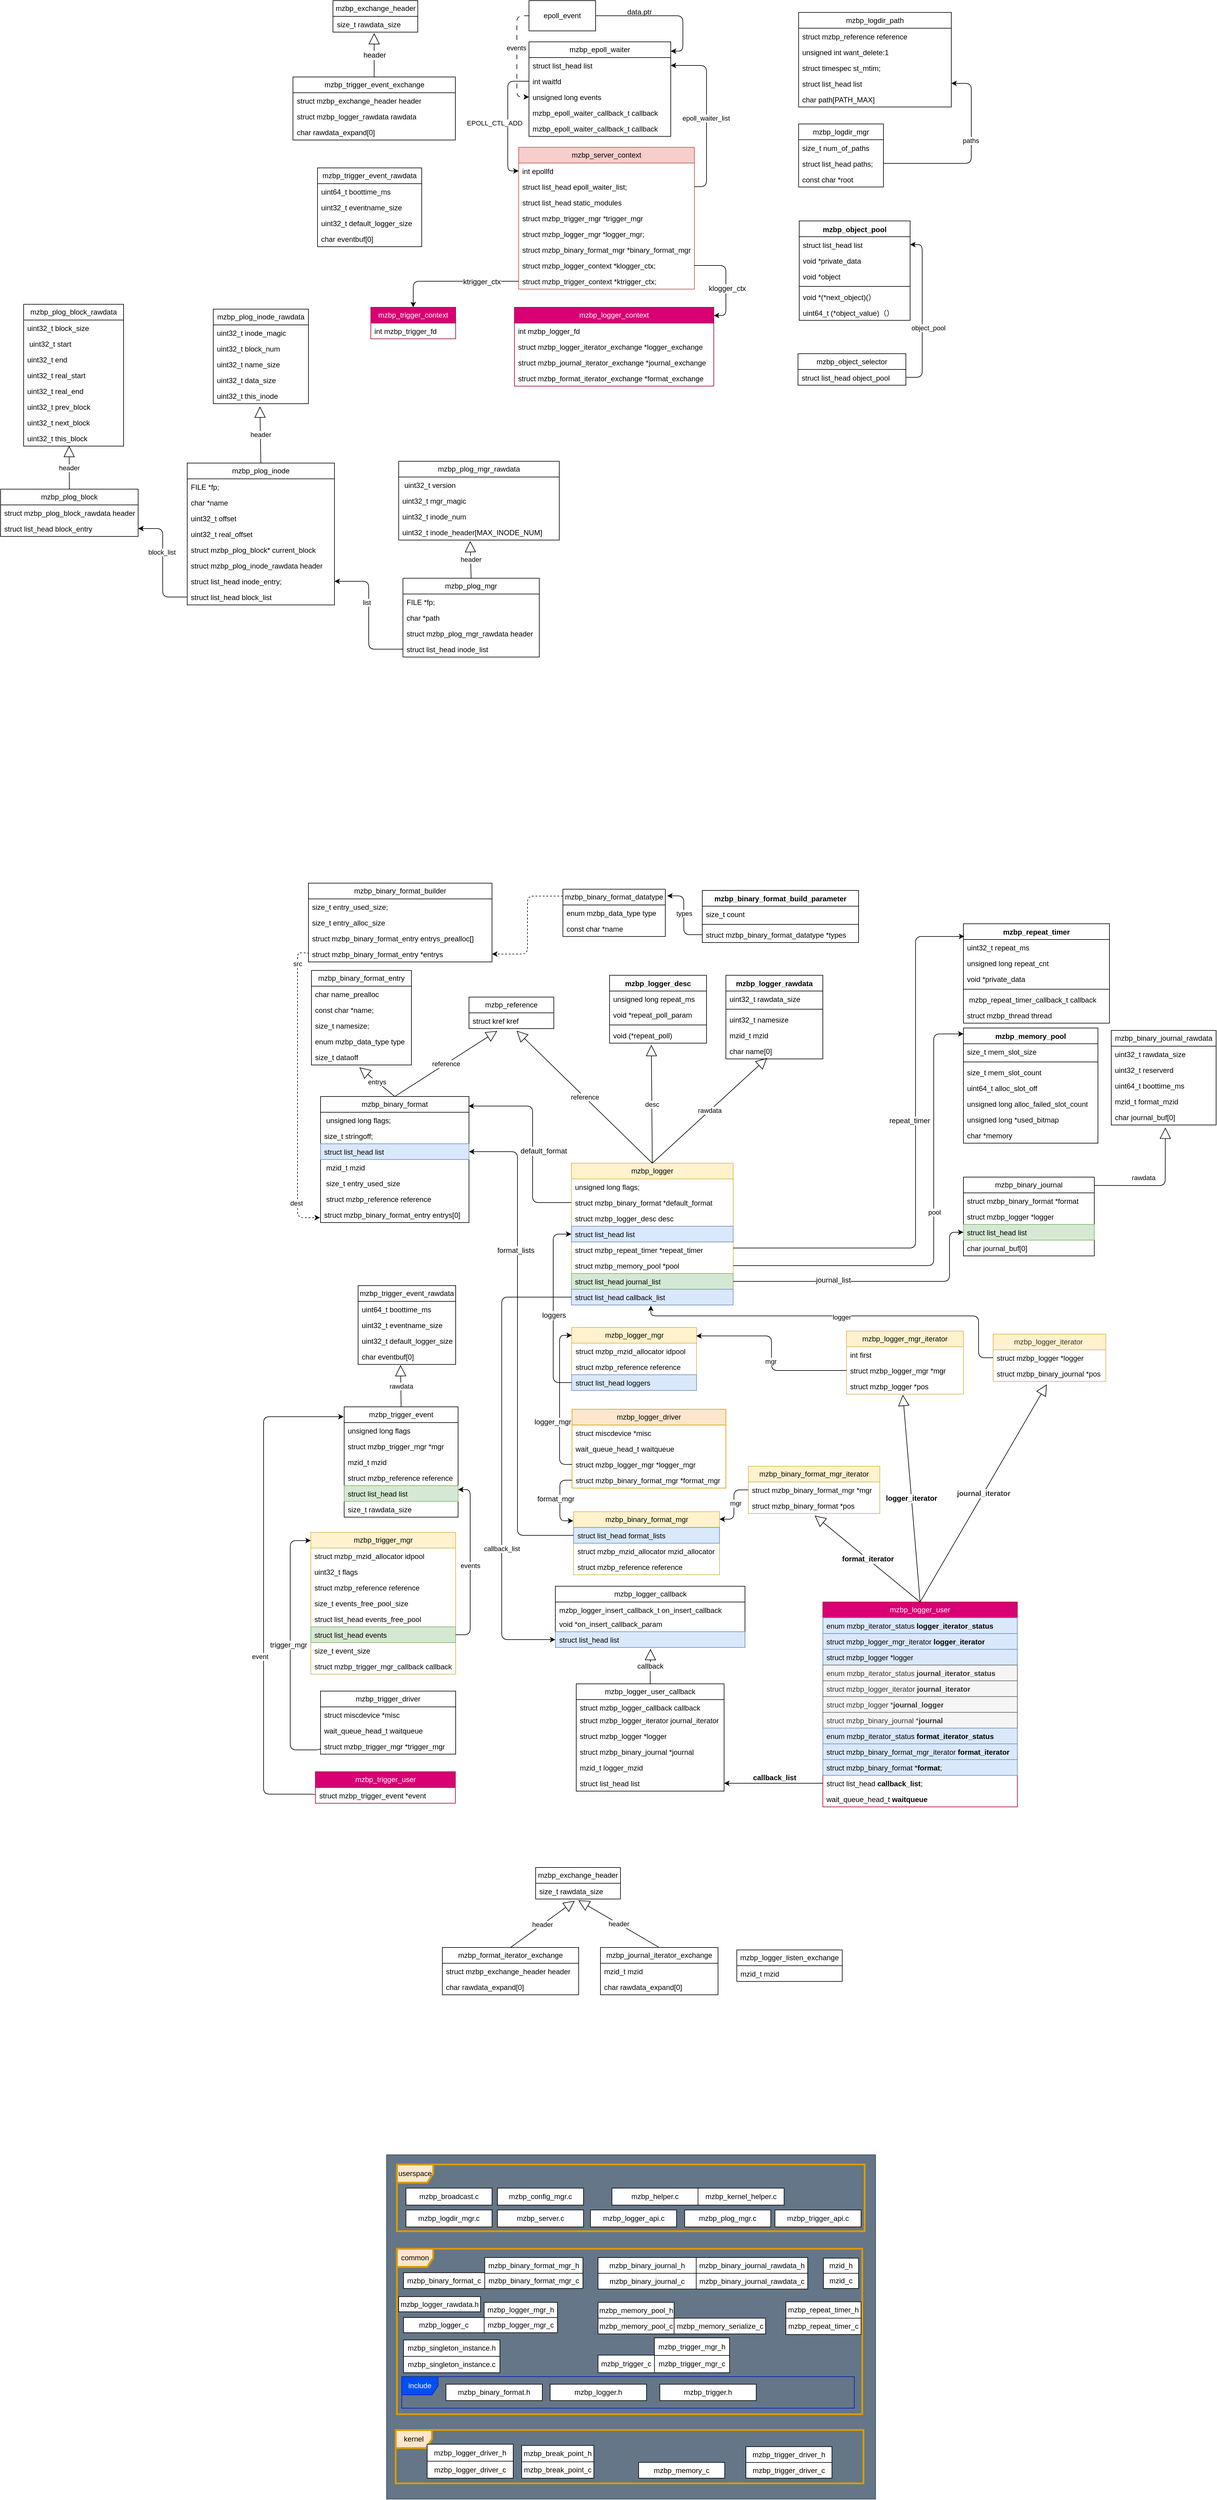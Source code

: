 <mxfile version="24.3.1" type="github">
  <diagram name="第 1 页" id="g3Hd0jUkaO_XOJKfGeiR">
    <mxGraphModel dx="2513" dy="706" grid="0" gridSize="10" guides="1" tooltips="1" connect="1" arrows="1" fold="1" page="0" pageScale="1" pageWidth="827" pageHeight="1169" math="0" shadow="0">
      <root>
        <mxCell id="0" />
        <mxCell id="1" parent="0" />
        <mxCell id="vm_1jEi1vaAd91G31tB6-1" value="" style="rounded=0;whiteSpace=wrap;html=1;fillColor=#647687;strokeColor=#314354;fontColor=#ffffff;" parent="1" vertex="1">
          <mxGeometry x="-201" y="3600" width="807" height="568" as="geometry" />
        </mxCell>
        <mxCell id="iTceiT4nKeH-VWD7ciHX-1" value="mzbp_reference" style="swimlane;fontStyle=0;childLayout=stackLayout;horizontal=1;startSize=26;fillColor=none;horizontalStack=0;resizeParent=1;resizeParentMax=0;resizeLast=0;collapsible=1;marginBottom=0;whiteSpace=wrap;html=1;" parent="1" vertex="1">
          <mxGeometry x="-65" y="1690" width="140" height="52" as="geometry" />
        </mxCell>
        <mxCell id="iTceiT4nKeH-VWD7ciHX-2" value="struct kref kref" style="text;strokeColor=none;fillColor=none;align=left;verticalAlign=top;spacingLeft=4;spacingRight=4;overflow=hidden;rotatable=0;points=[[0,0.5],[1,0.5]];portConstraint=eastwest;whiteSpace=wrap;html=1;" parent="iTceiT4nKeH-VWD7ciHX-1" vertex="1">
          <mxGeometry y="26" width="140" height="26" as="geometry" />
        </mxCell>
        <mxCell id="iTceiT4nKeH-VWD7ciHX-5" value="mzbp_binary_format" style="swimlane;fontStyle=0;childLayout=stackLayout;horizontal=1;startSize=26;fillColor=none;horizontalStack=0;resizeParent=1;resizeParentMax=0;resizeLast=0;collapsible=1;marginBottom=0;whiteSpace=wrap;html=1;" parent="1" vertex="1">
          <mxGeometry x="-310" y="1854" width="245" height="208" as="geometry" />
        </mxCell>
        <mxCell id="iTceiT4nKeH-VWD7ciHX-6" value="&amp;nbsp;unsigned long flags;" style="text;strokeColor=none;fillColor=none;align=left;verticalAlign=top;spacingLeft=4;spacingRight=4;overflow=hidden;rotatable=0;points=[[0,0.5],[1,0.5]];portConstraint=eastwest;whiteSpace=wrap;html=1;" parent="iTceiT4nKeH-VWD7ciHX-5" vertex="1">
          <mxGeometry y="26" width="245" height="26" as="geometry" />
        </mxCell>
        <mxCell id="0FKUfAftavoVTA-sGFL--50" value="size_t stringoff;" style="text;strokeColor=none;fillColor=none;align=left;verticalAlign=top;spacingLeft=4;spacingRight=4;overflow=hidden;rotatable=0;points=[[0,0.5],[1,0.5]];portConstraint=eastwest;whiteSpace=wrap;html=1;" parent="iTceiT4nKeH-VWD7ciHX-5" vertex="1">
          <mxGeometry y="52" width="245" height="26" as="geometry" />
        </mxCell>
        <mxCell id="v75U0_ZMaYML8cazPBvQ-14" value="struct list_head list" style="text;strokeColor=#6c8ebf;fillColor=#dae8fc;align=left;verticalAlign=top;spacingLeft=4;spacingRight=4;overflow=hidden;rotatable=0;points=[[0,0.5],[1,0.5]];portConstraint=eastwest;whiteSpace=wrap;html=1;" parent="iTceiT4nKeH-VWD7ciHX-5" vertex="1">
          <mxGeometry y="78" width="245" height="26" as="geometry" />
        </mxCell>
        <mxCell id="iTceiT4nKeH-VWD7ciHX-7" value="&amp;nbsp;mzid_t mzid" style="text;strokeColor=none;fillColor=none;align=left;verticalAlign=top;spacingLeft=4;spacingRight=4;overflow=hidden;rotatable=0;points=[[0,0.5],[1,0.5]];portConstraint=eastwest;whiteSpace=wrap;html=1;" parent="iTceiT4nKeH-VWD7ciHX-5" vertex="1">
          <mxGeometry y="104" width="245" height="26" as="geometry" />
        </mxCell>
        <mxCell id="0FKUfAftavoVTA-sGFL--49" value="&amp;nbsp;size_t entry_used_size" style="text;strokeColor=none;fillColor=none;align=left;verticalAlign=top;spacingLeft=4;spacingRight=4;overflow=hidden;rotatable=0;points=[[0,0.5],[1,0.5]];portConstraint=eastwest;whiteSpace=wrap;html=1;" parent="iTceiT4nKeH-VWD7ciHX-5" vertex="1">
          <mxGeometry y="130" width="245" height="26" as="geometry" />
        </mxCell>
        <mxCell id="0FKUfAftavoVTA-sGFL--17" value="&amp;nbsp;struct mzbp_reference reference" style="text;strokeColor=none;fillColor=none;align=left;verticalAlign=top;spacingLeft=4;spacingRight=4;overflow=hidden;rotatable=0;points=[[0,0.5],[1,0.5]];portConstraint=eastwest;whiteSpace=wrap;html=1;" parent="iTceiT4nKeH-VWD7ciHX-5" vertex="1">
          <mxGeometry y="156" width="245" height="26" as="geometry" />
        </mxCell>
        <mxCell id="iTceiT4nKeH-VWD7ciHX-8" value="struct mzbp_binary_format_entry entrys[0]" style="text;strokeColor=none;fillColor=none;align=left;verticalAlign=top;spacingLeft=4;spacingRight=4;overflow=hidden;rotatable=0;points=[[0,0.5],[1,0.5]];portConstraint=eastwest;whiteSpace=wrap;html=1;" parent="iTceiT4nKeH-VWD7ciHX-5" vertex="1">
          <mxGeometry y="182" width="245" height="26" as="geometry" />
        </mxCell>
        <mxCell id="iTceiT4nKeH-VWD7ciHX-9" value="reference" style="endArrow=block;endSize=16;endFill=0;html=1;rounded=0;exitX=0.5;exitY=0;exitDx=0;exitDy=0;entryX=0.333;entryY=1.147;entryDx=0;entryDy=0;entryPerimeter=0;" parent="1" source="iTceiT4nKeH-VWD7ciHX-5" target="iTceiT4nKeH-VWD7ciHX-2" edge="1">
          <mxGeometry width="160" relative="1" as="geometry">
            <mxPoint x="153" y="1607" as="sourcePoint" />
            <mxPoint x="-28" y="1789" as="targetPoint" />
          </mxGeometry>
        </mxCell>
        <mxCell id="iTceiT4nKeH-VWD7ciHX-10" value="mzbp_binary_format_entry" style="swimlane;fontStyle=0;childLayout=stackLayout;horizontal=1;startSize=26;fillColor=none;horizontalStack=0;resizeParent=1;resizeParentMax=0;resizeLast=0;collapsible=1;marginBottom=0;whiteSpace=wrap;html=1;" parent="1" vertex="1">
          <mxGeometry x="-325" y="1646" width="165" height="156" as="geometry" />
        </mxCell>
        <mxCell id="iTceiT4nKeH-VWD7ciHX-11" value="char name_prealloc" style="text;strokeColor=none;fillColor=none;align=left;verticalAlign=top;spacingLeft=4;spacingRight=4;overflow=hidden;rotatable=0;points=[[0,0.5],[1,0.5]];portConstraint=eastwest;whiteSpace=wrap;html=1;" parent="iTceiT4nKeH-VWD7ciHX-10" vertex="1">
          <mxGeometry y="26" width="165" height="26" as="geometry" />
        </mxCell>
        <mxCell id="iTceiT4nKeH-VWD7ciHX-12" value="const char *name;" style="text;strokeColor=none;fillColor=none;align=left;verticalAlign=top;spacingLeft=4;spacingRight=4;overflow=hidden;rotatable=0;points=[[0,0.5],[1,0.5]];portConstraint=eastwest;whiteSpace=wrap;html=1;" parent="iTceiT4nKeH-VWD7ciHX-10" vertex="1">
          <mxGeometry y="52" width="165" height="26" as="geometry" />
        </mxCell>
        <mxCell id="vm_1jEi1vaAd91G31tB6-6" value="size_t namesize;" style="text;strokeColor=none;fillColor=none;align=left;verticalAlign=top;spacingLeft=4;spacingRight=4;overflow=hidden;rotatable=0;points=[[0,0.5],[1,0.5]];portConstraint=eastwest;whiteSpace=wrap;html=1;" parent="iTceiT4nKeH-VWD7ciHX-10" vertex="1">
          <mxGeometry y="78" width="165" height="26" as="geometry" />
        </mxCell>
        <mxCell id="iTceiT4nKeH-VWD7ciHX-13" value="enum mzbp_data_type type" style="text;strokeColor=none;fillColor=none;align=left;verticalAlign=top;spacingLeft=4;spacingRight=4;overflow=hidden;rotatable=0;points=[[0,0.5],[1,0.5]];portConstraint=eastwest;whiteSpace=wrap;html=1;" parent="iTceiT4nKeH-VWD7ciHX-10" vertex="1">
          <mxGeometry y="104" width="165" height="26" as="geometry" />
        </mxCell>
        <mxCell id="iTceiT4nKeH-VWD7ciHX-14" value="size_t dataoff" style="text;strokeColor=none;fillColor=none;align=left;verticalAlign=top;spacingLeft=4;spacingRight=4;overflow=hidden;rotatable=0;points=[[0,0.5],[1,0.5]];portConstraint=eastwest;whiteSpace=wrap;html=1;" parent="iTceiT4nKeH-VWD7ciHX-10" vertex="1">
          <mxGeometry y="130" width="165" height="26" as="geometry" />
        </mxCell>
        <mxCell id="iTceiT4nKeH-VWD7ciHX-15" value="entrys" style="endArrow=block;endSize=16;endFill=0;html=1;rounded=0;exitX=0.5;exitY=0;exitDx=0;exitDy=0;entryX=0.479;entryY=1.154;entryDx=0;entryDy=0;entryPerimeter=0;" parent="1" source="iTceiT4nKeH-VWD7ciHX-5" target="iTceiT4nKeH-VWD7ciHX-14" edge="1">
          <mxGeometry width="160" relative="1" as="geometry">
            <mxPoint x="155" y="1826" as="sourcePoint" />
            <mxPoint x="315" y="1826" as="targetPoint" />
          </mxGeometry>
        </mxCell>
        <mxCell id="iTceiT4nKeH-VWD7ciHX-16" value="mzbp_logger" style="swimlane;fontStyle=0;childLayout=stackLayout;horizontal=1;startSize=26;fillColor=#fff2cc;horizontalStack=0;resizeParent=1;resizeParentMax=0;resizeLast=0;collapsible=1;marginBottom=0;whiteSpace=wrap;html=1;strokeColor=#d6b656;" parent="1" vertex="1">
          <mxGeometry x="104" y="1964" width="267" height="234" as="geometry" />
        </mxCell>
        <mxCell id="iTceiT4nKeH-VWD7ciHX-17" value="unsigned long flags;" style="text;strokeColor=none;fillColor=none;align=left;verticalAlign=top;spacingLeft=4;spacingRight=4;overflow=hidden;rotatable=0;points=[[0,0.5],[1,0.5]];portConstraint=eastwest;whiteSpace=wrap;html=1;" parent="iTceiT4nKeH-VWD7ciHX-16" vertex="1">
          <mxGeometry y="26" width="267" height="26" as="geometry" />
        </mxCell>
        <mxCell id="0FKUfAftavoVTA-sGFL--28" value="struct mzbp_binary_format *default_format" style="text;strokeColor=none;fillColor=none;align=left;verticalAlign=top;spacingLeft=4;spacingRight=4;overflow=hidden;rotatable=0;points=[[0,0.5],[1,0.5]];portConstraint=eastwest;whiteSpace=wrap;html=1;" parent="iTceiT4nKeH-VWD7ciHX-16" vertex="1">
          <mxGeometry y="52" width="267" height="26" as="geometry" />
        </mxCell>
        <mxCell id="0FKUfAftavoVTA-sGFL--27" value="struct mzbp_logger_desc desc" style="text;strokeColor=none;fillColor=none;align=left;verticalAlign=top;spacingLeft=4;spacingRight=4;overflow=hidden;rotatable=0;points=[[0,0.5],[1,0.5]];portConstraint=eastwest;whiteSpace=wrap;html=1;" parent="iTceiT4nKeH-VWD7ciHX-16" vertex="1">
          <mxGeometry y="78" width="267" height="26" as="geometry" />
        </mxCell>
        <mxCell id="iTceiT4nKeH-VWD7ciHX-18" value="struct list_head list" style="text;strokeColor=#6c8ebf;fillColor=#dae8fc;align=left;verticalAlign=top;spacingLeft=4;spacingRight=4;overflow=hidden;rotatable=0;points=[[0,0.5],[1,0.5]];portConstraint=eastwest;whiteSpace=wrap;html=1;" parent="iTceiT4nKeH-VWD7ciHX-16" vertex="1">
          <mxGeometry y="104" width="267" height="26" as="geometry" />
        </mxCell>
        <mxCell id="iTceiT4nKeH-VWD7ciHX-37" value="struct mzbp_repeat_timer *repeat_timer" style="text;strokeColor=none;fillColor=none;align=left;verticalAlign=top;spacingLeft=4;spacingRight=4;overflow=hidden;rotatable=0;points=[[0,0.5],[1,0.5]];portConstraint=eastwest;whiteSpace=wrap;html=1;" parent="iTceiT4nKeH-VWD7ciHX-16" vertex="1">
          <mxGeometry y="130" width="267" height="26" as="geometry" />
        </mxCell>
        <mxCell id="iTceiT4nKeH-VWD7ciHX-19" value="struct mzbp_memory_pool *pool" style="text;strokeColor=none;fillColor=none;align=left;verticalAlign=top;spacingLeft=4;spacingRight=4;overflow=hidden;rotatable=0;points=[[0,0.5],[1,0.5]];portConstraint=eastwest;whiteSpace=wrap;html=1;" parent="iTceiT4nKeH-VWD7ciHX-16" vertex="1">
          <mxGeometry y="156" width="267" height="26" as="geometry" />
        </mxCell>
        <mxCell id="2hhD5rwbu-yavu2AxfHl-5" value="struct list_head journal_list" style="text;strokeColor=#82b366;fillColor=#d5e8d4;align=left;verticalAlign=top;spacingLeft=4;spacingRight=4;overflow=hidden;rotatable=0;points=[[0,0.5],[1,0.5]];portConstraint=eastwest;whiteSpace=wrap;html=1;" parent="iTceiT4nKeH-VWD7ciHX-16" vertex="1">
          <mxGeometry y="182" width="267" height="26" as="geometry" />
        </mxCell>
        <mxCell id="2hhD5rwbu-yavu2AxfHl-1" value="struct list_head callback_list" style="text;strokeColor=#6c8ebf;fillColor=#dae8fc;align=left;verticalAlign=top;spacingLeft=4;spacingRight=4;overflow=hidden;rotatable=0;points=[[0,0.5],[1,0.5]];portConstraint=eastwest;whiteSpace=wrap;html=1;" parent="iTceiT4nKeH-VWD7ciHX-16" vertex="1">
          <mxGeometry y="208" width="267" height="26" as="geometry" />
        </mxCell>
        <mxCell id="iTceiT4nKeH-VWD7ciHX-20" value="mzbp_logger_desc" style="swimlane;fontStyle=1;align=center;verticalAlign=top;childLayout=stackLayout;horizontal=1;startSize=26;horizontalStack=0;resizeParent=1;resizeParentMax=0;resizeLast=0;collapsible=1;marginBottom=0;whiteSpace=wrap;html=1;" parent="1" vertex="1">
          <mxGeometry x="167" y="1654" width="160" height="112" as="geometry" />
        </mxCell>
        <mxCell id="iTceiT4nKeH-VWD7ciHX-21" value="unsigned long repeat_ms" style="text;strokeColor=none;fillColor=none;align=left;verticalAlign=top;spacingLeft=4;spacingRight=4;overflow=hidden;rotatable=0;points=[[0,0.5],[1,0.5]];portConstraint=eastwest;whiteSpace=wrap;html=1;" parent="iTceiT4nKeH-VWD7ciHX-20" vertex="1">
          <mxGeometry y="26" width="160" height="26" as="geometry" />
        </mxCell>
        <mxCell id="iTceiT4nKeH-VWD7ciHX-47" value="void *repeat_poll_param" style="text;strokeColor=none;fillColor=none;align=left;verticalAlign=top;spacingLeft=4;spacingRight=4;overflow=hidden;rotatable=0;points=[[0,0.5],[1,0.5]];portConstraint=eastwest;whiteSpace=wrap;html=1;" parent="iTceiT4nKeH-VWD7ciHX-20" vertex="1">
          <mxGeometry y="52" width="160" height="26" as="geometry" />
        </mxCell>
        <mxCell id="iTceiT4nKeH-VWD7ciHX-22" value="" style="line;strokeWidth=1;fillColor=none;align=left;verticalAlign=middle;spacingTop=-1;spacingLeft=3;spacingRight=3;rotatable=0;labelPosition=right;points=[];portConstraint=eastwest;strokeColor=inherit;" parent="iTceiT4nKeH-VWD7ciHX-20" vertex="1">
          <mxGeometry y="78" width="160" height="8" as="geometry" />
        </mxCell>
        <mxCell id="iTceiT4nKeH-VWD7ciHX-23" value="void (*repeat_poll)" style="text;strokeColor=none;fillColor=none;align=left;verticalAlign=top;spacingLeft=4;spacingRight=4;overflow=hidden;rotatable=0;points=[[0,0.5],[1,0.5]];portConstraint=eastwest;whiteSpace=wrap;html=1;" parent="iTceiT4nKeH-VWD7ciHX-20" vertex="1">
          <mxGeometry y="86" width="160" height="26" as="geometry" />
        </mxCell>
        <mxCell id="iTceiT4nKeH-VWD7ciHX-24" style="edgeStyle=orthogonalEdgeStyle;rounded=1;orthogonalLoop=1;jettySize=auto;html=1;curved=0;exitX=0;exitY=0.5;exitDx=0;exitDy=0;entryX=0.997;entryY=0.076;entryDx=0;entryDy=0;entryPerimeter=0;" parent="1" source="0FKUfAftavoVTA-sGFL--28" target="iTceiT4nKeH-VWD7ciHX-5" edge="1">
          <mxGeometry relative="1" as="geometry">
            <mxPoint x="-3" y="1897" as="targetPoint" />
            <Array as="points">
              <mxPoint x="40" y="2029" />
              <mxPoint x="40" y="1870" />
            </Array>
          </mxGeometry>
        </mxCell>
        <mxCell id="iTceiT4nKeH-VWD7ciHX-25" value="&lt;span style=&quot;font-size: 12px; text-align: left; text-wrap: wrap;&quot;&gt;default_format&lt;/span&gt;" style="edgeLabel;html=1;align=center;verticalAlign=middle;resizable=0;points=[];" parent="iTceiT4nKeH-VWD7ciHX-24" vertex="1" connectable="0">
          <mxGeometry x="-0.109" relative="1" as="geometry">
            <mxPoint x="18" y="-3" as="offset" />
          </mxGeometry>
        </mxCell>
        <mxCell id="iTceiT4nKeH-VWD7ciHX-26" value="desc" style="endArrow=block;endSize=16;endFill=0;html=1;rounded=0;exitX=0.5;exitY=0;exitDx=0;exitDy=0;entryX=0.431;entryY=1.109;entryDx=0;entryDy=0;entryPerimeter=0;" parent="1" source="iTceiT4nKeH-VWD7ciHX-16" target="iTceiT4nKeH-VWD7ciHX-23" edge="1">
          <mxGeometry width="160" relative="1" as="geometry">
            <mxPoint x="604" y="1961" as="sourcePoint" />
            <mxPoint x="288" y="1676" as="targetPoint" />
          </mxGeometry>
        </mxCell>
        <mxCell id="iTceiT4nKeH-VWD7ciHX-27" value="mzbp_repeat_timer" style="swimlane;fontStyle=1;align=center;verticalAlign=top;childLayout=stackLayout;horizontal=1;startSize=26;horizontalStack=0;resizeParent=1;resizeParentMax=0;resizeLast=0;collapsible=1;marginBottom=0;whiteSpace=wrap;html=1;" parent="1" vertex="1">
          <mxGeometry x="751" y="1569" width="241" height="164" as="geometry" />
        </mxCell>
        <mxCell id="iTceiT4nKeH-VWD7ciHX-28" value="uint32_t repeat_ms" style="text;strokeColor=none;fillColor=none;align=left;verticalAlign=top;spacingLeft=4;spacingRight=4;overflow=hidden;rotatable=0;points=[[0,0.5],[1,0.5]];portConstraint=eastwest;whiteSpace=wrap;html=1;" parent="iTceiT4nKeH-VWD7ciHX-27" vertex="1">
          <mxGeometry y="26" width="241" height="26" as="geometry" />
        </mxCell>
        <mxCell id="vm_1jEi1vaAd91G31tB6-2" value="unsigned long repeat_cnt" style="text;strokeColor=none;fillColor=none;align=left;verticalAlign=top;spacingLeft=4;spacingRight=4;overflow=hidden;rotatable=0;points=[[0,0.5],[1,0.5]];portConstraint=eastwest;whiteSpace=wrap;html=1;" parent="iTceiT4nKeH-VWD7ciHX-27" vertex="1">
          <mxGeometry y="52" width="241" height="26" as="geometry" />
        </mxCell>
        <mxCell id="vm_1jEi1vaAd91G31tB6-3" value="void *private_data" style="text;strokeColor=none;fillColor=none;align=left;verticalAlign=top;spacingLeft=4;spacingRight=4;overflow=hidden;rotatable=0;points=[[0,0.5],[1,0.5]];portConstraint=eastwest;whiteSpace=wrap;html=1;" parent="iTceiT4nKeH-VWD7ciHX-27" vertex="1">
          <mxGeometry y="78" width="241" height="26" as="geometry" />
        </mxCell>
        <mxCell id="iTceiT4nKeH-VWD7ciHX-29" value="" style="line;strokeWidth=1;fillColor=none;align=left;verticalAlign=middle;spacingTop=-1;spacingLeft=3;spacingRight=3;rotatable=0;labelPosition=right;points=[];portConstraint=eastwest;strokeColor=inherit;" parent="iTceiT4nKeH-VWD7ciHX-27" vertex="1">
          <mxGeometry y="104" width="241" height="8" as="geometry" />
        </mxCell>
        <mxCell id="iTceiT4nKeH-VWD7ciHX-30" value="&amp;nbsp;mzbp_repeat_timer_callback_t callback" style="text;strokeColor=none;fillColor=none;align=left;verticalAlign=top;spacingLeft=4;spacingRight=4;overflow=hidden;rotatable=0;points=[[0,0.5],[1,0.5]];portConstraint=eastwest;whiteSpace=wrap;html=1;" parent="iTceiT4nKeH-VWD7ciHX-27" vertex="1">
          <mxGeometry y="112" width="241" height="26" as="geometry" />
        </mxCell>
        <mxCell id="vm_1jEi1vaAd91G31tB6-4" value="struct mzbp_thread thread" style="text;strokeColor=none;fillColor=none;align=left;verticalAlign=top;spacingLeft=4;spacingRight=4;overflow=hidden;rotatable=0;points=[[0,0.5],[1,0.5]];portConstraint=eastwest;whiteSpace=wrap;html=1;" parent="iTceiT4nKeH-VWD7ciHX-27" vertex="1">
          <mxGeometry y="138" width="241" height="26" as="geometry" />
        </mxCell>
        <mxCell id="iTceiT4nKeH-VWD7ciHX-31" style="edgeStyle=orthogonalEdgeStyle;rounded=1;orthogonalLoop=1;jettySize=auto;html=1;entryX=0.006;entryY=0.128;entryDx=0;entryDy=0;entryPerimeter=0;curved=0;" parent="1" target="iTceiT4nKeH-VWD7ciHX-27" edge="1">
          <mxGeometry relative="1" as="geometry">
            <Array as="points">
              <mxPoint x="672" y="2104" />
              <mxPoint x="672" y="1590" />
            </Array>
            <mxPoint x="371" y="2104" as="sourcePoint" />
          </mxGeometry>
        </mxCell>
        <mxCell id="iTceiT4nKeH-VWD7ciHX-32" value="&lt;span style=&quot;font-size: 12px; text-align: left; text-wrap: wrap;&quot;&gt;repeat_timer&lt;/span&gt;" style="edgeLabel;html=1;align=center;verticalAlign=middle;resizable=0;points=[];" parent="iTceiT4nKeH-VWD7ciHX-31" vertex="1" connectable="0">
          <mxGeometry x="0.137" y="1" relative="1" as="geometry">
            <mxPoint x="-9" y="-2" as="offset" />
          </mxGeometry>
        </mxCell>
        <mxCell id="iTceiT4nKeH-VWD7ciHX-33" value="mzbp_memory_pool" style="swimlane;fontStyle=1;align=center;verticalAlign=top;childLayout=stackLayout;horizontal=1;startSize=26;horizontalStack=0;resizeParent=1;resizeParentMax=0;resizeLast=0;collapsible=1;marginBottom=0;whiteSpace=wrap;html=1;" parent="1" vertex="1">
          <mxGeometry x="751" y="1741" width="222" height="190" as="geometry" />
        </mxCell>
        <mxCell id="iTceiT4nKeH-VWD7ciHX-34" value="size_t mem_slot_size" style="text;strokeColor=none;fillColor=none;align=left;verticalAlign=top;spacingLeft=4;spacingRight=4;overflow=hidden;rotatable=0;points=[[0,0.5],[1,0.5]];portConstraint=eastwest;whiteSpace=wrap;html=1;" parent="iTceiT4nKeH-VWD7ciHX-33" vertex="1">
          <mxGeometry y="26" width="222" height="26" as="geometry" />
        </mxCell>
        <mxCell id="iTceiT4nKeH-VWD7ciHX-35" value="" style="line;strokeWidth=1;fillColor=none;align=left;verticalAlign=middle;spacingTop=-1;spacingLeft=3;spacingRight=3;rotatable=0;labelPosition=right;points=[];portConstraint=eastwest;strokeColor=inherit;" parent="iTceiT4nKeH-VWD7ciHX-33" vertex="1">
          <mxGeometry y="52" width="222" height="8" as="geometry" />
        </mxCell>
        <mxCell id="iTceiT4nKeH-VWD7ciHX-36" value="size_t mem_slot_count" style="text;strokeColor=none;fillColor=none;align=left;verticalAlign=top;spacingLeft=4;spacingRight=4;overflow=hidden;rotatable=0;points=[[0,0.5],[1,0.5]];portConstraint=eastwest;whiteSpace=wrap;html=1;" parent="iTceiT4nKeH-VWD7ciHX-33" vertex="1">
          <mxGeometry y="60" width="222" height="26" as="geometry" />
        </mxCell>
        <mxCell id="0FKUfAftavoVTA-sGFL--19" value="uint64_t alloc_slot_off" style="text;strokeColor=none;fillColor=none;align=left;verticalAlign=top;spacingLeft=4;spacingRight=4;overflow=hidden;rotatable=0;points=[[0,0.5],[1,0.5]];portConstraint=eastwest;whiteSpace=wrap;html=1;" parent="iTceiT4nKeH-VWD7ciHX-33" vertex="1">
          <mxGeometry y="86" width="222" height="26" as="geometry" />
        </mxCell>
        <mxCell id="0FKUfAftavoVTA-sGFL--20" value="unsigned long alloc_failed_slot_count" style="text;strokeColor=none;fillColor=none;align=left;verticalAlign=top;spacingLeft=4;spacingRight=4;overflow=hidden;rotatable=0;points=[[0,0.5],[1,0.5]];portConstraint=eastwest;whiteSpace=wrap;html=1;" parent="iTceiT4nKeH-VWD7ciHX-33" vertex="1">
          <mxGeometry y="112" width="222" height="26" as="geometry" />
        </mxCell>
        <mxCell id="0FKUfAftavoVTA-sGFL--21" value="unsigned long *used_bitmap" style="text;strokeColor=none;fillColor=none;align=left;verticalAlign=top;spacingLeft=4;spacingRight=4;overflow=hidden;rotatable=0;points=[[0,0.5],[1,0.5]];portConstraint=eastwest;whiteSpace=wrap;html=1;" parent="iTceiT4nKeH-VWD7ciHX-33" vertex="1">
          <mxGeometry y="138" width="222" height="26" as="geometry" />
        </mxCell>
        <mxCell id="0FKUfAftavoVTA-sGFL--22" value="char *memory" style="text;strokeColor=none;fillColor=none;align=left;verticalAlign=top;spacingLeft=4;spacingRight=4;overflow=hidden;rotatable=0;points=[[0,0.5],[1,0.5]];portConstraint=eastwest;whiteSpace=wrap;html=1;" parent="iTceiT4nKeH-VWD7ciHX-33" vertex="1">
          <mxGeometry y="164" width="222" height="26" as="geometry" />
        </mxCell>
        <mxCell id="iTceiT4nKeH-VWD7ciHX-38" style="edgeStyle=orthogonalEdgeStyle;rounded=1;orthogonalLoop=1;jettySize=auto;html=1;curved=0;entryX=0.001;entryY=0.051;entryDx=0;entryDy=0;entryPerimeter=0;exitX=1;exitY=0.5;exitDx=0;exitDy=0;" parent="1" source="iTceiT4nKeH-VWD7ciHX-19" target="iTceiT4nKeH-VWD7ciHX-33" edge="1">
          <mxGeometry relative="1" as="geometry">
            <Array as="points">
              <mxPoint x="702" y="2133" />
              <mxPoint x="702" y="1751" />
            </Array>
            <mxPoint x="473" y="1871" as="sourcePoint" />
            <mxPoint x="709.11" y="1833.63" as="targetPoint" />
          </mxGeometry>
        </mxCell>
        <mxCell id="iTceiT4nKeH-VWD7ciHX-39" value="pool" style="edgeLabel;html=1;align=center;verticalAlign=middle;resizable=0;points=[];" parent="iTceiT4nKeH-VWD7ciHX-38" vertex="1" connectable="0">
          <mxGeometry x="0.1" y="-1" relative="1" as="geometry">
            <mxPoint as="offset" />
          </mxGeometry>
        </mxCell>
        <mxCell id="iTceiT4nKeH-VWD7ciHX-40" value="mzbp_logger_rawdata" style="swimlane;fontStyle=1;align=center;verticalAlign=top;childLayout=stackLayout;horizontal=1;startSize=26;horizontalStack=0;resizeParent=1;resizeParentMax=0;resizeLast=0;collapsible=1;marginBottom=0;whiteSpace=wrap;html=1;" parent="1" vertex="1">
          <mxGeometry x="359" y="1654" width="160" height="138" as="geometry" />
        </mxCell>
        <mxCell id="iTceiT4nKeH-VWD7ciHX-41" value="uint32_t rawdata_size" style="text;strokeColor=none;fillColor=none;align=left;verticalAlign=top;spacingLeft=4;spacingRight=4;overflow=hidden;rotatable=0;points=[[0,0.5],[1,0.5]];portConstraint=eastwest;whiteSpace=wrap;html=1;" parent="iTceiT4nKeH-VWD7ciHX-40" vertex="1">
          <mxGeometry y="26" width="160" height="26" as="geometry" />
        </mxCell>
        <mxCell id="iTceiT4nKeH-VWD7ciHX-42" value="" style="line;strokeWidth=1;fillColor=none;align=left;verticalAlign=middle;spacingTop=-1;spacingLeft=3;spacingRight=3;rotatable=0;labelPosition=right;points=[];portConstraint=eastwest;strokeColor=inherit;" parent="iTceiT4nKeH-VWD7ciHX-40" vertex="1">
          <mxGeometry y="52" width="160" height="8" as="geometry" />
        </mxCell>
        <mxCell id="iTceiT4nKeH-VWD7ciHX-43" value="uint32_t namesize" style="text;strokeColor=none;fillColor=none;align=left;verticalAlign=top;spacingLeft=4;spacingRight=4;overflow=hidden;rotatable=0;points=[[0,0.5],[1,0.5]];portConstraint=eastwest;whiteSpace=wrap;html=1;" parent="iTceiT4nKeH-VWD7ciHX-40" vertex="1">
          <mxGeometry y="60" width="160" height="26" as="geometry" />
        </mxCell>
        <mxCell id="0FKUfAftavoVTA-sGFL--25" value="mzid_t mzid" style="text;strokeColor=none;fillColor=none;align=left;verticalAlign=top;spacingLeft=4;spacingRight=4;overflow=hidden;rotatable=0;points=[[0,0.5],[1,0.5]];portConstraint=eastwest;whiteSpace=wrap;html=1;" parent="iTceiT4nKeH-VWD7ciHX-40" vertex="1">
          <mxGeometry y="86" width="160" height="26" as="geometry" />
        </mxCell>
        <mxCell id="0FKUfAftavoVTA-sGFL--26" value="char name[0]" style="text;strokeColor=none;fillColor=none;align=left;verticalAlign=top;spacingLeft=4;spacingRight=4;overflow=hidden;rotatable=0;points=[[0,0.5],[1,0.5]];portConstraint=eastwest;whiteSpace=wrap;html=1;" parent="iTceiT4nKeH-VWD7ciHX-40" vertex="1">
          <mxGeometry y="112" width="160" height="26" as="geometry" />
        </mxCell>
        <mxCell id="iTceiT4nKeH-VWD7ciHX-44" value="rawdata" style="endArrow=block;endSize=16;endFill=0;html=1;rounded=0;exitX=0.5;exitY=0;exitDx=0;exitDy=0;entryX=0.425;entryY=0.937;entryDx=0;entryDy=0;entryPerimeter=0;" parent="1" source="iTceiT4nKeH-VWD7ciHX-16" target="0FKUfAftavoVTA-sGFL--26" edge="1">
          <mxGeometry width="160" relative="1" as="geometry">
            <mxPoint x="632" y="1957" as="sourcePoint" />
            <mxPoint x="792" y="1957" as="targetPoint" />
          </mxGeometry>
        </mxCell>
        <mxCell id="iTceiT4nKeH-VWD7ciHX-45" value="reference" style="endArrow=block;endSize=16;endFill=0;html=1;rounded=0;exitX=0.5;exitY=0;exitDx=0;exitDy=0;entryX=0.561;entryY=1.136;entryDx=0;entryDy=0;entryPerimeter=0;" parent="1" source="iTceiT4nKeH-VWD7ciHX-16" target="iTceiT4nKeH-VWD7ciHX-2" edge="1">
          <mxGeometry x="-0.003" width="160" relative="1" as="geometry">
            <mxPoint x="292" y="1965" as="sourcePoint" />
            <mxPoint x="452" y="1965" as="targetPoint" />
            <mxPoint as="offset" />
          </mxGeometry>
        </mxCell>
        <mxCell id="iTceiT4nKeH-VWD7ciHX-68" value="mzbp_binary_format_build_parameter" style="swimlane;fontStyle=1;align=center;verticalAlign=top;childLayout=stackLayout;horizontal=1;startSize=26;horizontalStack=0;resizeParent=1;resizeParentMax=0;resizeLast=0;collapsible=1;marginBottom=0;whiteSpace=wrap;html=1;" parent="1" vertex="1">
          <mxGeometry x="320" y="1514" width="258" height="86" as="geometry" />
        </mxCell>
        <mxCell id="iTceiT4nKeH-VWD7ciHX-69" value="size_t count" style="text;strokeColor=none;fillColor=none;align=left;verticalAlign=top;spacingLeft=4;spacingRight=4;overflow=hidden;rotatable=0;points=[[0,0.5],[1,0.5]];portConstraint=eastwest;whiteSpace=wrap;html=1;" parent="iTceiT4nKeH-VWD7ciHX-68" vertex="1">
          <mxGeometry y="26" width="258" height="26" as="geometry" />
        </mxCell>
        <mxCell id="iTceiT4nKeH-VWD7ciHX-70" value="" style="line;strokeWidth=1;fillColor=none;align=left;verticalAlign=middle;spacingTop=-1;spacingLeft=3;spacingRight=3;rotatable=0;labelPosition=right;points=[];portConstraint=eastwest;strokeColor=inherit;" parent="iTceiT4nKeH-VWD7ciHX-68" vertex="1">
          <mxGeometry y="52" width="258" height="8" as="geometry" />
        </mxCell>
        <mxCell id="iTceiT4nKeH-VWD7ciHX-71" value="struct mzbp_binary_format_datatype *types" style="text;strokeColor=none;fillColor=none;align=left;verticalAlign=top;spacingLeft=4;spacingRight=4;overflow=hidden;rotatable=0;points=[[0,0.5],[1,0.5]];portConstraint=eastwest;whiteSpace=wrap;html=1;" parent="iTceiT4nKeH-VWD7ciHX-68" vertex="1">
          <mxGeometry y="60" width="258" height="26" as="geometry" />
        </mxCell>
        <mxCell id="0FKUfAftavoVTA-sGFL--16" style="edgeStyle=orthogonalEdgeStyle;rounded=1;orthogonalLoop=1;jettySize=auto;html=1;entryX=1;entryY=0.5;entryDx=0;entryDy=0;exitX=-0.001;exitY=0.146;exitDx=0;exitDy=0;exitPerimeter=0;curved=0;dashed=1;" parent="1" source="iTceiT4nKeH-VWD7ciHX-82" target="0FKUfAftavoVTA-sGFL--10" edge="1">
          <mxGeometry relative="1" as="geometry" />
        </mxCell>
        <mxCell id="iTceiT4nKeH-VWD7ciHX-82" value="mzbp_binary_format_datatype" style="swimlane;fontStyle=0;childLayout=stackLayout;horizontal=1;startSize=26;fillColor=none;horizontalStack=0;resizeParent=1;resizeParentMax=0;resizeLast=0;collapsible=1;marginBottom=0;whiteSpace=wrap;html=1;" parent="1" vertex="1">
          <mxGeometry x="90" y="1512" width="169" height="78" as="geometry" />
        </mxCell>
        <mxCell id="iTceiT4nKeH-VWD7ciHX-83" value="enum mzbp_data_type type" style="text;strokeColor=none;fillColor=none;align=left;verticalAlign=top;spacingLeft=4;spacingRight=4;overflow=hidden;rotatable=0;points=[[0,0.5],[1,0.5]];portConstraint=eastwest;whiteSpace=wrap;html=1;" parent="iTceiT4nKeH-VWD7ciHX-82" vertex="1">
          <mxGeometry y="26" width="169" height="26" as="geometry" />
        </mxCell>
        <mxCell id="iTceiT4nKeH-VWD7ciHX-84" value="const char *name" style="text;strokeColor=none;fillColor=none;align=left;verticalAlign=top;spacingLeft=4;spacingRight=4;overflow=hidden;rotatable=0;points=[[0,0.5],[1,0.5]];portConstraint=eastwest;whiteSpace=wrap;html=1;" parent="iTceiT4nKeH-VWD7ciHX-82" vertex="1">
          <mxGeometry y="52" width="169" height="26" as="geometry" />
        </mxCell>
        <mxCell id="iTceiT4nKeH-VWD7ciHX-91" style="edgeStyle=orthogonalEdgeStyle;rounded=1;orthogonalLoop=1;jettySize=auto;html=1;entryX=1.018;entryY=0.141;entryDx=0;entryDy=0;entryPerimeter=0;curved=0;" parent="1" source="iTceiT4nKeH-VWD7ciHX-71" target="iTceiT4nKeH-VWD7ciHX-82" edge="1">
          <mxGeometry relative="1" as="geometry" />
        </mxCell>
        <mxCell id="iTceiT4nKeH-VWD7ciHX-92" value="types" style="edgeLabel;html=1;align=center;verticalAlign=middle;resizable=0;points=[];" parent="iTceiT4nKeH-VWD7ciHX-91" vertex="1" connectable="0">
          <mxGeometry x="0.096" y="1" relative="1" as="geometry">
            <mxPoint x="1" y="1" as="offset" />
          </mxGeometry>
        </mxCell>
        <mxCell id="iTceiT4nKeH-VWD7ciHX-109" value="mzbp_binary_format_builder" style="swimlane;fontStyle=0;childLayout=stackLayout;horizontal=1;startSize=26;fillColor=none;horizontalStack=0;resizeParent=1;resizeParentMax=0;resizeLast=0;collapsible=1;marginBottom=0;whiteSpace=wrap;html=1;" parent="1" vertex="1">
          <mxGeometry x="-330" y="1502" width="303" height="130" as="geometry" />
        </mxCell>
        <mxCell id="iTceiT4nKeH-VWD7ciHX-118" value="size_t entry_used_size;" style="text;strokeColor=none;fillColor=none;align=left;verticalAlign=top;spacingLeft=4;spacingRight=4;overflow=hidden;rotatable=0;points=[[0,0.5],[1,0.5]];portConstraint=eastwest;whiteSpace=wrap;html=1;" parent="iTceiT4nKeH-VWD7ciHX-109" vertex="1">
          <mxGeometry y="26" width="303" height="26" as="geometry" />
        </mxCell>
        <mxCell id="iTceiT4nKeH-VWD7ciHX-112" value="size_t entry_alloc_size" style="text;strokeColor=none;fillColor=none;align=left;verticalAlign=top;spacingLeft=4;spacingRight=4;overflow=hidden;rotatable=0;points=[[0,0.5],[1,0.5]];portConstraint=eastwest;whiteSpace=wrap;html=1;" parent="iTceiT4nKeH-VWD7ciHX-109" vertex="1">
          <mxGeometry y="52" width="303" height="26" as="geometry" />
        </mxCell>
        <mxCell id="0FKUfAftavoVTA-sGFL--9" value="struct mzbp_binary_format_entry entrys_prealloc[]" style="text;strokeColor=none;fillColor=none;align=left;verticalAlign=top;spacingLeft=4;spacingRight=4;overflow=hidden;rotatable=0;points=[[0,0.5],[1,0.5]];portConstraint=eastwest;whiteSpace=wrap;html=1;" parent="iTceiT4nKeH-VWD7ciHX-109" vertex="1">
          <mxGeometry y="78" width="303" height="26" as="geometry" />
        </mxCell>
        <mxCell id="0FKUfAftavoVTA-sGFL--10" value="struct mzbp_binary_format_entry *entrys" style="text;strokeColor=none;fillColor=none;align=left;verticalAlign=top;spacingLeft=4;spacingRight=4;overflow=hidden;rotatable=0;points=[[0,0.5],[1,0.5]];portConstraint=eastwest;whiteSpace=wrap;html=1;" parent="iTceiT4nKeH-VWD7ciHX-109" vertex="1">
          <mxGeometry y="104" width="303" height="26" as="geometry" />
        </mxCell>
        <mxCell id="0FKUfAftavoVTA-sGFL--12" style="edgeStyle=orthogonalEdgeStyle;rounded=1;orthogonalLoop=1;jettySize=auto;html=1;entryX=-0.004;entryY=0.689;entryDx=0;entryDy=0;curved=0;dashed=1;exitX=0;exitY=0.5;exitDx=0;exitDy=0;entryPerimeter=0;" parent="1" source="0FKUfAftavoVTA-sGFL--10" target="iTceiT4nKeH-VWD7ciHX-8" edge="1">
          <mxGeometry relative="1" as="geometry">
            <mxPoint x="-212" y="1990.97" as="targetPoint" />
            <Array as="points">
              <mxPoint x="-330" y="1617" />
              <mxPoint x="-348" y="1617" />
              <mxPoint x="-348" y="2054" />
            </Array>
            <mxPoint x="-343" y="1600.97" as="sourcePoint" />
          </mxGeometry>
        </mxCell>
        <mxCell id="0FKUfAftavoVTA-sGFL--13" value="dest" style="edgeLabel;html=1;align=center;verticalAlign=middle;resizable=0;points=[];" parent="0FKUfAftavoVTA-sGFL--12" vertex="1" connectable="0">
          <mxGeometry x="0.701" y="-2" relative="1" as="geometry">
            <mxPoint y="13" as="offset" />
          </mxGeometry>
        </mxCell>
        <mxCell id="0FKUfAftavoVTA-sGFL--14" value="src" style="edgeLabel;html=1;align=center;verticalAlign=middle;resizable=0;points=[];" parent="0FKUfAftavoVTA-sGFL--12" vertex="1" connectable="0">
          <mxGeometry x="-0.652" relative="1" as="geometry">
            <mxPoint y="-48" as="offset" />
          </mxGeometry>
        </mxCell>
        <mxCell id="0FKUfAftavoVTA-sGFL--34" value="mzbp_binary_journal" style="swimlane;fontStyle=0;childLayout=stackLayout;horizontal=1;startSize=26;fillColor=none;horizontalStack=0;resizeParent=1;resizeParentMax=0;resizeLast=0;collapsible=1;marginBottom=0;whiteSpace=wrap;html=1;" parent="1" vertex="1">
          <mxGeometry x="751" y="1987" width="216" height="130" as="geometry" />
        </mxCell>
        <mxCell id="0FKUfAftavoVTA-sGFL--35" value="struct mzbp_binary_format *format" style="text;strokeColor=none;fillColor=none;align=left;verticalAlign=top;spacingLeft=4;spacingRight=4;overflow=hidden;rotatable=0;points=[[0,0.5],[1,0.5]];portConstraint=eastwest;whiteSpace=wrap;html=1;" parent="0FKUfAftavoVTA-sGFL--34" vertex="1">
          <mxGeometry y="26" width="216" height="26" as="geometry" />
        </mxCell>
        <mxCell id="0FKUfAftavoVTA-sGFL--36" value="struct mzbp_logger *logger" style="text;strokeColor=none;fillColor=none;align=left;verticalAlign=top;spacingLeft=4;spacingRight=4;overflow=hidden;rotatable=0;points=[[0,0.5],[1,0.5]];portConstraint=eastwest;whiteSpace=wrap;html=1;" parent="0FKUfAftavoVTA-sGFL--34" vertex="1">
          <mxGeometry y="52" width="216" height="26" as="geometry" />
        </mxCell>
        <mxCell id="UWZFVEixmOFbej5EBi0j-11" value="struct list_head list" style="text;strokeColor=#82b366;fillColor=#d5e8d4;align=left;verticalAlign=top;spacingLeft=4;spacingRight=4;overflow=hidden;rotatable=0;points=[[0,0.5],[1,0.5]];portConstraint=eastwest;whiteSpace=wrap;html=1;" parent="0FKUfAftavoVTA-sGFL--34" vertex="1">
          <mxGeometry y="78" width="216" height="26" as="geometry" />
        </mxCell>
        <mxCell id="0FKUfAftavoVTA-sGFL--37" value="char journal_buf[0]" style="text;strokeColor=none;fillColor=none;align=left;verticalAlign=top;spacingLeft=4;spacingRight=4;overflow=hidden;rotatable=0;points=[[0,0.5],[1,0.5]];portConstraint=eastwest;whiteSpace=wrap;html=1;" parent="0FKUfAftavoVTA-sGFL--34" vertex="1">
          <mxGeometry y="104" width="216" height="26" as="geometry" />
        </mxCell>
        <mxCell id="0FKUfAftavoVTA-sGFL--40" value="mzbp_binary_journal_rawdata" style="swimlane;fontStyle=0;childLayout=stackLayout;horizontal=1;startSize=26;fillColor=none;horizontalStack=0;resizeParent=1;resizeParentMax=0;resizeLast=0;collapsible=1;marginBottom=0;whiteSpace=wrap;html=1;" parent="1" vertex="1">
          <mxGeometry x="995" y="1745" width="173" height="156" as="geometry" />
        </mxCell>
        <mxCell id="0FKUfAftavoVTA-sGFL--41" value="uint32_t rawdata_size" style="text;strokeColor=none;fillColor=none;align=left;verticalAlign=top;spacingLeft=4;spacingRight=4;overflow=hidden;rotatable=0;points=[[0,0.5],[1,0.5]];portConstraint=eastwest;whiteSpace=wrap;html=1;" parent="0FKUfAftavoVTA-sGFL--40" vertex="1">
          <mxGeometry y="26" width="173" height="26" as="geometry" />
        </mxCell>
        <mxCell id="0FKUfAftavoVTA-sGFL--42" value="uint32_t reserverd" style="text;strokeColor=none;fillColor=none;align=left;verticalAlign=top;spacingLeft=4;spacingRight=4;overflow=hidden;rotatable=0;points=[[0,0.5],[1,0.5]];portConstraint=eastwest;whiteSpace=wrap;html=1;" parent="0FKUfAftavoVTA-sGFL--40" vertex="1">
          <mxGeometry y="52" width="173" height="26" as="geometry" />
        </mxCell>
        <mxCell id="0FKUfAftavoVTA-sGFL--43" value="uint64_t boottime_ms" style="text;strokeColor=none;fillColor=none;align=left;verticalAlign=top;spacingLeft=4;spacingRight=4;overflow=hidden;rotatable=0;points=[[0,0.5],[1,0.5]];portConstraint=eastwest;whiteSpace=wrap;html=1;" parent="0FKUfAftavoVTA-sGFL--40" vertex="1">
          <mxGeometry y="78" width="173" height="26" as="geometry" />
        </mxCell>
        <mxCell id="0FKUfAftavoVTA-sGFL--44" value="mzid_t format_mzid" style="text;strokeColor=none;fillColor=none;align=left;verticalAlign=top;spacingLeft=4;spacingRight=4;overflow=hidden;rotatable=0;points=[[0,0.5],[1,0.5]];portConstraint=eastwest;whiteSpace=wrap;html=1;" parent="0FKUfAftavoVTA-sGFL--40" vertex="1">
          <mxGeometry y="104" width="173" height="26" as="geometry" />
        </mxCell>
        <mxCell id="0FKUfAftavoVTA-sGFL--45" value="char journal_buf[0]" style="text;strokeColor=none;fillColor=none;align=left;verticalAlign=top;spacingLeft=4;spacingRight=4;overflow=hidden;rotatable=0;points=[[0,0.5],[1,0.5]];portConstraint=eastwest;whiteSpace=wrap;html=1;" parent="0FKUfAftavoVTA-sGFL--40" vertex="1">
          <mxGeometry y="130" width="173" height="26" as="geometry" />
        </mxCell>
        <mxCell id="0FKUfAftavoVTA-sGFL--46" value="rawdata" style="endArrow=block;endSize=16;endFill=0;html=1;rounded=1;entryX=0.516;entryY=1.162;entryDx=0;entryDy=0;exitX=1.002;exitY=0.106;exitDx=0;exitDy=0;entryPerimeter=0;exitPerimeter=0;curved=0;" parent="1" source="0FKUfAftavoVTA-sGFL--34" target="0FKUfAftavoVTA-sGFL--45" edge="1">
          <mxGeometry x="-0.241" y="13" width="160" relative="1" as="geometry">
            <mxPoint x="830" y="2208" as="sourcePoint" />
            <mxPoint x="830" y="2304" as="targetPoint" />
            <mxPoint as="offset" />
            <Array as="points">
              <mxPoint x="1084" y="2001" />
            </Array>
          </mxGeometry>
        </mxCell>
        <mxCell id="0FKUfAftavoVTA-sGFL--51" value="mzbp_trigger_mgr" style="swimlane;fontStyle=0;childLayout=stackLayout;horizontal=1;startSize=26;fillColor=#fff2cc;horizontalStack=0;resizeParent=1;resizeParentMax=0;resizeLast=0;collapsible=1;marginBottom=0;whiteSpace=wrap;html=1;shadow=0;labelBackgroundColor=none;labelBorderColor=none;strokeColor=#d6b656;" parent="1" vertex="1">
          <mxGeometry x="-326" y="2573" width="239" height="234" as="geometry" />
        </mxCell>
        <mxCell id="0FKUfAftavoVTA-sGFL--53" value="struct mzbp_mzid_allocator idpool" style="text;strokeColor=none;fillColor=none;align=left;verticalAlign=top;spacingLeft=4;spacingRight=4;overflow=hidden;rotatable=0;points=[[0,0.5],[1,0.5]];portConstraint=eastwest;whiteSpace=wrap;html=1;" parent="0FKUfAftavoVTA-sGFL--51" vertex="1">
          <mxGeometry y="26" width="239" height="26" as="geometry" />
        </mxCell>
        <mxCell id="2hhD5rwbu-yavu2AxfHl-27" value="uint32_t flags" style="text;strokeColor=none;fillColor=none;align=left;verticalAlign=top;spacingLeft=4;spacingRight=4;overflow=hidden;rotatable=0;points=[[0,0.5],[1,0.5]];portConstraint=eastwest;whiteSpace=wrap;html=1;" parent="0FKUfAftavoVTA-sGFL--51" vertex="1">
          <mxGeometry y="52" width="239" height="26" as="geometry" />
        </mxCell>
        <mxCell id="0FKUfAftavoVTA-sGFL--54" value="struct mzbp_reference reference" style="text;strokeColor=none;fillColor=none;align=left;verticalAlign=top;spacingLeft=4;spacingRight=4;overflow=hidden;rotatable=0;points=[[0,0.5],[1,0.5]];portConstraint=eastwest;whiteSpace=wrap;html=1;" parent="0FKUfAftavoVTA-sGFL--51" vertex="1">
          <mxGeometry y="78" width="239" height="26" as="geometry" />
        </mxCell>
        <mxCell id="2hhD5rwbu-yavu2AxfHl-28" value="size_t events_free_pool_size" style="text;align=left;verticalAlign=top;spacingLeft=4;spacingRight=4;overflow=hidden;rotatable=0;points=[[0,0.5],[1,0.5]];portConstraint=eastwest;whiteSpace=wrap;html=1;" parent="0FKUfAftavoVTA-sGFL--51" vertex="1">
          <mxGeometry y="104" width="239" height="26" as="geometry" />
        </mxCell>
        <mxCell id="2hhD5rwbu-yavu2AxfHl-22" value="struct list_head events_free_pool" style="text;align=left;verticalAlign=top;spacingLeft=4;spacingRight=4;overflow=hidden;rotatable=0;points=[[0,0.5],[1,0.5]];portConstraint=eastwest;whiteSpace=wrap;html=1;rounded=0;" parent="0FKUfAftavoVTA-sGFL--51" vertex="1">
          <mxGeometry y="130" width="239" height="26" as="geometry" />
        </mxCell>
        <mxCell id="2hhD5rwbu-yavu2AxfHl-25" value="struct list_head events" style="text;strokeColor=#82b366;fillColor=#d5e8d4;align=left;verticalAlign=top;spacingLeft=4;spacingRight=4;overflow=hidden;rotatable=0;points=[[0,0.5],[1,0.5]];portConstraint=eastwest;whiteSpace=wrap;html=1;gradientColor=none;rounded=0;" parent="0FKUfAftavoVTA-sGFL--51" vertex="1">
          <mxGeometry y="156" width="239" height="26" as="geometry" />
        </mxCell>
        <mxCell id="2hhD5rwbu-yavu2AxfHl-29" value="size_t event_size" style="text;align=left;verticalAlign=top;spacingLeft=4;spacingRight=4;overflow=hidden;rotatable=0;points=[[0,0.5],[1,0.5]];portConstraint=eastwest;whiteSpace=wrap;html=1;rounded=0;" parent="0FKUfAftavoVTA-sGFL--51" vertex="1">
          <mxGeometry y="182" width="239" height="26" as="geometry" />
        </mxCell>
        <mxCell id="2hhD5rwbu-yavu2AxfHl-35" value="struct mzbp_trigger_mgr_callback callback" style="text;align=left;verticalAlign=top;spacingLeft=4;spacingRight=4;overflow=hidden;rotatable=0;points=[[0,0.5],[1,0.5]];portConstraint=eastwest;whiteSpace=wrap;html=1;rounded=0;" parent="0FKUfAftavoVTA-sGFL--51" vertex="1">
          <mxGeometry y="208" width="239" height="26" as="geometry" />
        </mxCell>
        <mxCell id="UWZFVEixmOFbej5EBi0j-10" style="edgeStyle=orthogonalEdgeStyle;rounded=1;orthogonalLoop=1;jettySize=auto;html=1;exitX=0;exitY=0.5;exitDx=0;exitDy=0;curved=0;entryX=0;entryY=0.5;entryDx=0;entryDy=0;" parent="1" source="2hhD5rwbu-yavu2AxfHl-103" target="iTceiT4nKeH-VWD7ciHX-18" edge="1">
          <mxGeometry relative="1" as="geometry">
            <Array as="points">
              <mxPoint x="74" y="2326" />
              <mxPoint x="74" y="2081" />
            </Array>
            <mxPoint x="102" y="2026" as="targetPoint" />
          </mxGeometry>
        </mxCell>
        <mxCell id="2hhD5rwbu-yavu2AxfHl-4" value="&lt;span style=&quot;font-size: 12px; text-align: left; text-wrap: wrap;&quot;&gt;loggers&lt;/span&gt;" style="edgeLabel;html=1;align=center;verticalAlign=middle;resizable=0;points=[];" parent="UWZFVEixmOFbej5EBi0j-10" vertex="1" connectable="0">
          <mxGeometry x="0.052" y="2" relative="1" as="geometry">
            <mxPoint x="3" y="19" as="offset" />
          </mxGeometry>
        </mxCell>
        <mxCell id="UWZFVEixmOFbej5EBi0j-12" style="edgeStyle=orthogonalEdgeStyle;rounded=1;orthogonalLoop=1;jettySize=auto;html=1;entryX=0;entryY=0.5;entryDx=0;entryDy=0;curved=0;" parent="1" target="UWZFVEixmOFbej5EBi0j-11" edge="1">
          <mxGeometry relative="1" as="geometry">
            <mxPoint x="371" y="2159" as="sourcePoint" />
            <Array as="points">
              <mxPoint x="728" y="2159" />
              <mxPoint x="728" y="2078" />
            </Array>
          </mxGeometry>
        </mxCell>
        <mxCell id="2hhD5rwbu-yavu2AxfHl-3" value="&lt;span style=&quot;font-size: 12px; text-align: left; text-wrap: wrap;&quot;&gt;journal_list&lt;/span&gt;" style="edgeLabel;html=1;align=center;verticalAlign=middle;resizable=0;points=[];" parent="UWZFVEixmOFbej5EBi0j-12" vertex="1" connectable="0">
          <mxGeometry x="-0.286" y="2" relative="1" as="geometry">
            <mxPoint as="offset" />
          </mxGeometry>
        </mxCell>
        <mxCell id="2hhD5rwbu-yavu2AxfHl-6" value="mzbp_trigger_event" style="swimlane;fontStyle=0;childLayout=stackLayout;horizontal=1;startSize=26;fillColor=none;horizontalStack=0;resizeParent=1;resizeParentMax=0;resizeLast=0;collapsible=1;marginBottom=0;whiteSpace=wrap;html=1;" parent="1" vertex="1">
          <mxGeometry x="-271" y="2366" width="188" height="182" as="geometry" />
        </mxCell>
        <mxCell id="2hhD5rwbu-yavu2AxfHl-7" value="unsigned long flags" style="text;strokeColor=none;fillColor=none;align=left;verticalAlign=top;spacingLeft=4;spacingRight=4;overflow=hidden;rotatable=0;points=[[0,0.5],[1,0.5]];portConstraint=eastwest;whiteSpace=wrap;html=1;" parent="2hhD5rwbu-yavu2AxfHl-6" vertex="1">
          <mxGeometry y="26" width="188" height="26" as="geometry" />
        </mxCell>
        <mxCell id="2hhD5rwbu-yavu2AxfHl-12" value="struct mzbp_trigger_mgr *mgr" style="text;strokeColor=none;fillColor=none;align=left;verticalAlign=top;spacingLeft=4;spacingRight=4;overflow=hidden;rotatable=0;points=[[0,0.5],[1,0.5]];portConstraint=eastwest;whiteSpace=wrap;html=1;" parent="2hhD5rwbu-yavu2AxfHl-6" vertex="1">
          <mxGeometry y="52" width="188" height="26" as="geometry" />
        </mxCell>
        <mxCell id="2hhD5rwbu-yavu2AxfHl-8" value="mzid_t mzid" style="text;strokeColor=none;fillColor=none;align=left;verticalAlign=top;spacingLeft=4;spacingRight=4;overflow=hidden;rotatable=0;points=[[0,0.5],[1,0.5]];portConstraint=eastwest;whiteSpace=wrap;html=1;" parent="2hhD5rwbu-yavu2AxfHl-6" vertex="1">
          <mxGeometry y="78" width="188" height="26" as="geometry" />
        </mxCell>
        <mxCell id="2hhD5rwbu-yavu2AxfHl-9" value="struct mzbp_reference reference" style="text;strokeColor=none;fillColor=none;align=left;verticalAlign=top;spacingLeft=4;spacingRight=4;overflow=hidden;rotatable=0;points=[[0,0.5],[1,0.5]];portConstraint=eastwest;whiteSpace=wrap;html=1;" parent="2hhD5rwbu-yavu2AxfHl-6" vertex="1">
          <mxGeometry y="104" width="188" height="26" as="geometry" />
        </mxCell>
        <mxCell id="2hhD5rwbu-yavu2AxfHl-10" value="struct list_head list" style="text;strokeColor=#82b366;fillColor=#d5e8d4;align=left;verticalAlign=top;spacingLeft=4;spacingRight=4;overflow=hidden;rotatable=0;points=[[0,0.5],[1,0.5]];portConstraint=eastwest;whiteSpace=wrap;html=1;" parent="2hhD5rwbu-yavu2AxfHl-6" vertex="1">
          <mxGeometry y="130" width="188" height="26" as="geometry" />
        </mxCell>
        <mxCell id="2hhD5rwbu-yavu2AxfHl-11" value="size_t rawdata_size" style="text;strokeColor=none;fillColor=none;align=left;verticalAlign=top;spacingLeft=4;spacingRight=4;overflow=hidden;rotatable=0;points=[[0,0.5],[1,0.5]];portConstraint=eastwest;whiteSpace=wrap;html=1;" parent="2hhD5rwbu-yavu2AxfHl-6" vertex="1">
          <mxGeometry y="156" width="188" height="26" as="geometry" />
        </mxCell>
        <mxCell id="2hhD5rwbu-yavu2AxfHl-15" value="mzbp_trigger_event_rawdata" style="swimlane;fontStyle=0;childLayout=stackLayout;horizontal=1;startSize=26;fillColor=none;horizontalStack=0;resizeParent=1;resizeParentMax=0;resizeLast=0;collapsible=1;marginBottom=0;whiteSpace=wrap;html=1;" parent="1" vertex="1">
          <mxGeometry x="-248" y="2166" width="161" height="130" as="geometry" />
        </mxCell>
        <mxCell id="2hhD5rwbu-yavu2AxfHl-16" value="uint64_t boottime_ms" style="text;strokeColor=none;fillColor=none;align=left;verticalAlign=top;spacingLeft=4;spacingRight=4;overflow=hidden;rotatable=0;points=[[0,0.5],[1,0.5]];portConstraint=eastwest;whiteSpace=wrap;html=1;" parent="2hhD5rwbu-yavu2AxfHl-15" vertex="1">
          <mxGeometry y="26" width="161" height="26" as="geometry" />
        </mxCell>
        <mxCell id="2hhD5rwbu-yavu2AxfHl-17" value="uint32_t eventname_size" style="text;strokeColor=none;fillColor=none;align=left;verticalAlign=top;spacingLeft=4;spacingRight=4;overflow=hidden;rotatable=0;points=[[0,0.5],[1,0.5]];portConstraint=eastwest;whiteSpace=wrap;html=1;" parent="2hhD5rwbu-yavu2AxfHl-15" vertex="1">
          <mxGeometry y="52" width="161" height="26" as="geometry" />
        </mxCell>
        <mxCell id="2hhD5rwbu-yavu2AxfHl-20" value="uint32_t default_logger_size" style="text;strokeColor=none;fillColor=none;align=left;verticalAlign=top;spacingLeft=4;spacingRight=4;overflow=hidden;rotatable=0;points=[[0,0.5],[1,0.5]];portConstraint=eastwest;whiteSpace=wrap;html=1;" parent="2hhD5rwbu-yavu2AxfHl-15" vertex="1">
          <mxGeometry y="78" width="161" height="26" as="geometry" />
        </mxCell>
        <mxCell id="2hhD5rwbu-yavu2AxfHl-18" value="char eventbuf[0]" style="text;strokeColor=none;fillColor=none;align=left;verticalAlign=top;spacingLeft=4;spacingRight=4;overflow=hidden;rotatable=0;points=[[0,0.5],[1,0.5]];portConstraint=eastwest;whiteSpace=wrap;html=1;" parent="2hhD5rwbu-yavu2AxfHl-15" vertex="1">
          <mxGeometry y="104" width="161" height="26" as="geometry" />
        </mxCell>
        <mxCell id="2hhD5rwbu-yavu2AxfHl-21" value="rawdata" style="endArrow=block;endSize=16;endFill=0;html=1;rounded=0;exitX=0.5;exitY=0;exitDx=0;exitDy=0;entryX=0.435;entryY=1.04;entryDx=0;entryDy=0;entryPerimeter=0;" parent="1" source="2hhD5rwbu-yavu2AxfHl-6" target="2hhD5rwbu-yavu2AxfHl-18" edge="1">
          <mxGeometry x="0.001" width="160" relative="1" as="geometry">
            <mxPoint x="-84" y="2504" as="sourcePoint" />
            <mxPoint x="76" y="2504" as="targetPoint" />
            <mxPoint as="offset" />
          </mxGeometry>
        </mxCell>
        <mxCell id="2hhD5rwbu-yavu2AxfHl-37" value="common" style="shape=umlFrame;whiteSpace=wrap;html=1;pointerEvents=0;fillColor=#ffe6cc;strokeColor=#d79b00;strokeWidth=3;" parent="1" vertex="1">
          <mxGeometry x="-184" y="3755" width="768" height="273" as="geometry" />
        </mxCell>
        <mxCell id="2hhD5rwbu-yavu2AxfHl-41" value="kernel" style="shape=umlFrame;whiteSpace=wrap;html=1;pointerEvents=0;fillColor=#ffe6cc;strokeColor=#d79b00;strokeWidth=3;" parent="1" vertex="1">
          <mxGeometry x="-186" y="4054" width="772" height="88" as="geometry" />
        </mxCell>
        <mxCell id="2hhD5rwbu-yavu2AxfHl-42" value="userspace" style="shape=umlFrame;whiteSpace=wrap;html=1;pointerEvents=0;fillColor=#ffe6cc;strokeColor=#d79b00;perimeterSpacing=0;strokeWidth=3;" parent="1" vertex="1">
          <mxGeometry x="-184" y="3616" width="772" height="110" as="geometry" />
        </mxCell>
        <mxCell id="2hhD5rwbu-yavu2AxfHl-43" value="mzbp_logger_driver_c" style="html=1;whiteSpace=wrap;" parent="1" vertex="1">
          <mxGeometry x="-134" y="4105.5" width="142" height="28" as="geometry" />
        </mxCell>
        <mxCell id="2hhD5rwbu-yavu2AxfHl-44" value="mzbp_break_point_c" style="html=1;whiteSpace=wrap;" parent="1" vertex="1">
          <mxGeometry x="22" y="4106.5" width="119" height="27" as="geometry" />
        </mxCell>
        <mxCell id="2hhD5rwbu-yavu2AxfHl-45" value="mzbp_memory_c" style="html=1;whiteSpace=wrap;" parent="1" vertex="1">
          <mxGeometry x="215" y="4107.5" width="142" height="26" as="geometry" />
        </mxCell>
        <mxCell id="2hhD5rwbu-yavu2AxfHl-46" value="mzbp_trigger_driver_c" style="html=1;whiteSpace=wrap;" parent="1" vertex="1">
          <mxGeometry x="392" y="4107.5" width="142" height="26" as="geometry" />
        </mxCell>
        <mxCell id="2hhD5rwbu-yavu2AxfHl-48" value="mzbp_binary_format_c" style="html=1;whiteSpace=wrap;" parent="1" vertex="1">
          <mxGeometry x="-173" y="3794.5" width="134" height="26" as="geometry" />
        </mxCell>
        <mxCell id="2hhD5rwbu-yavu2AxfHl-49" value="mzbp_binary_format_mgr_c" style="html=1;whiteSpace=wrap;" parent="1" vertex="1">
          <mxGeometry x="-39" y="3794.5" width="162" height="26" as="geometry" />
        </mxCell>
        <mxCell id="2hhD5rwbu-yavu2AxfHl-50" value="mzbp_binary_journal_c" style="html=1;whiteSpace=wrap;" parent="1" vertex="1">
          <mxGeometry x="148" y="3795.5" width="162" height="26" as="geometry" />
        </mxCell>
        <mxCell id="2hhD5rwbu-yavu2AxfHl-51" value="mzbp_binary_journal_rawdata_c" style="html=1;whiteSpace=wrap;" parent="1" vertex="1">
          <mxGeometry x="310" y="3795.5" width="184" height="26" as="geometry" />
        </mxCell>
        <mxCell id="2hhD5rwbu-yavu2AxfHl-52" value="mzbp_logger_c" style="html=1;whiteSpace=wrap;" parent="1" vertex="1">
          <mxGeometry x="-173" y="3868.5" width="133" height="25" as="geometry" />
        </mxCell>
        <mxCell id="2hhD5rwbu-yavu2AxfHl-53" value="mzbp_logger_mgr_c" style="html=1;whiteSpace=wrap;" parent="1" vertex="1">
          <mxGeometry x="-40" y="3868.5" width="121" height="25" as="geometry" />
        </mxCell>
        <mxCell id="2hhD5rwbu-yavu2AxfHl-55" value="&lt;span style=&quot;text-align: left;&quot;&gt;mzbp_memory_pool_c&lt;/span&gt;" style="html=1;whiteSpace=wrap;" parent="1" vertex="1">
          <mxGeometry x="148" y="3869.5" width="125.5" height="26" as="geometry" />
        </mxCell>
        <mxCell id="2hhD5rwbu-yavu2AxfHl-56" value="&lt;div style=&quot;text-align: left;&quot;&gt;&lt;span style=&quot;background-color: initial;&quot;&gt;mzbp_memory_serialize_c&lt;/span&gt;&lt;/div&gt;" style="html=1;whiteSpace=wrap;" parent="1" vertex="1">
          <mxGeometry x="273.5" y="3869.5" width="151" height="26" as="geometry" />
        </mxCell>
        <mxCell id="2hhD5rwbu-yavu2AxfHl-57" value="&lt;div style=&quot;text-align: left;&quot;&gt;mzbp_repeat_timer_c&lt;br&gt;&lt;/div&gt;" style="html=1;whiteSpace=wrap;" parent="1" vertex="1">
          <mxGeometry x="458" y="3869.5" width="124" height="27" as="geometry" />
        </mxCell>
        <mxCell id="2hhD5rwbu-yavu2AxfHl-58" value="&lt;div style=&quot;text-align: left;&quot;&gt;mzbp_singleton_instance.c&lt;br&gt;&lt;/div&gt;" style="html=1;whiteSpace=wrap;" parent="1" vertex="1">
          <mxGeometry x="-173" y="3932.5" width="159" height="27" as="geometry" />
        </mxCell>
        <mxCell id="2hhD5rwbu-yavu2AxfHl-59" value="&lt;div style=&quot;text-align: left;&quot;&gt;mzbp_trigger_c&lt;br&gt;&lt;/div&gt;" style="html=1;whiteSpace=wrap;" parent="1" vertex="1">
          <mxGeometry x="148" y="3930.5" width="93" height="29" as="geometry" />
        </mxCell>
        <mxCell id="2hhD5rwbu-yavu2AxfHl-60" value="&lt;div style=&quot;text-align: left;&quot;&gt;mzbp_trigger_mgr_c&lt;br&gt;&lt;/div&gt;" style="html=1;whiteSpace=wrap;" parent="1" vertex="1">
          <mxGeometry x="241" y="3930.5" width="124" height="29" as="geometry" />
        </mxCell>
        <mxCell id="2hhD5rwbu-yavu2AxfHl-61" value="&lt;div style=&quot;text-align: left;&quot;&gt;mzid_c&lt;br&gt;&lt;/div&gt;" style="html=1;whiteSpace=wrap;" parent="1" vertex="1">
          <mxGeometry x="520" y="3795.5" width="58" height="25" as="geometry" />
        </mxCell>
        <mxCell id="2hhD5rwbu-yavu2AxfHl-63" value="mzbp_broadcast.c" style="html=1;whiteSpace=wrap;" parent="1" vertex="1">
          <mxGeometry x="-169" y="3655" width="142" height="28" as="geometry" />
        </mxCell>
        <mxCell id="2hhD5rwbu-yavu2AxfHl-64" value="mzbp_config_mgr.c" style="html=1;whiteSpace=wrap;" parent="1" vertex="1">
          <mxGeometry x="-18" y="3655" width="142" height="28" as="geometry" />
        </mxCell>
        <mxCell id="2hhD5rwbu-yavu2AxfHl-65" value="mzbp_helper.c" style="html=1;whiteSpace=wrap;" parent="1" vertex="1">
          <mxGeometry x="171" y="3655" width="142" height="28" as="geometry" />
        </mxCell>
        <mxCell id="2hhD5rwbu-yavu2AxfHl-66" value="mzbp_kernel_helper.c" style="html=1;whiteSpace=wrap;" parent="1" vertex="1">
          <mxGeometry x="313" y="3655" width="142" height="28" as="geometry" />
        </mxCell>
        <mxCell id="2hhD5rwbu-yavu2AxfHl-67" value="mzbp_logdir_mgr.c" style="html=1;whiteSpace=wrap;" parent="1" vertex="1">
          <mxGeometry x="-169" y="3691" width="142" height="28" as="geometry" />
        </mxCell>
        <mxCell id="2hhD5rwbu-yavu2AxfHl-68" value="mzbp_server.c" style="html=1;whiteSpace=wrap;" parent="1" vertex="1">
          <mxGeometry x="-18" y="3691" width="142" height="28" as="geometry" />
        </mxCell>
        <mxCell id="2hhD5rwbu-yavu2AxfHl-69" value="mzbp_logger_api.c" style="html=1;whiteSpace=wrap;" parent="1" vertex="1">
          <mxGeometry x="135.5" y="3691" width="142" height="28" as="geometry" />
        </mxCell>
        <mxCell id="2hhD5rwbu-yavu2AxfHl-70" value="mzbp_plog_mgr.c" style="html=1;whiteSpace=wrap;" parent="1" vertex="1">
          <mxGeometry x="291" y="3691" width="142" height="28" as="geometry" />
        </mxCell>
        <mxCell id="2hhD5rwbu-yavu2AxfHl-71" value="mzbp_trigger_api.c" style="html=1;whiteSpace=wrap;" parent="1" vertex="1">
          <mxGeometry x="440" y="3691" width="142" height="28" as="geometry" />
        </mxCell>
        <mxCell id="2hhD5rwbu-yavu2AxfHl-72" value="mzbp_break_point_h" style="html=1;whiteSpace=wrap;" parent="1" vertex="1">
          <mxGeometry x="22" y="4079.5" width="119" height="27" as="geometry" />
        </mxCell>
        <mxCell id="2hhD5rwbu-yavu2AxfHl-73" value="mzbp_logger_driver_h" style="html=1;whiteSpace=wrap;" parent="1" vertex="1">
          <mxGeometry x="-134" y="4077.5" width="142" height="28" as="geometry" />
        </mxCell>
        <mxCell id="2hhD5rwbu-yavu2AxfHl-74" value="mzbp_trigger_driver_h" style="html=1;whiteSpace=wrap;" parent="1" vertex="1">
          <mxGeometry x="392" y="4081.5" width="142" height="26" as="geometry" />
        </mxCell>
        <mxCell id="2hhD5rwbu-yavu2AxfHl-75" value="mzbp_binary_format_mgr_h" style="html=1;whiteSpace=wrap;" parent="1" vertex="1">
          <mxGeometry x="-39" y="3769.5" width="162" height="26" as="geometry" />
        </mxCell>
        <mxCell id="2hhD5rwbu-yavu2AxfHl-76" value="mzbp_binary_journal_h" style="html=1;whiteSpace=wrap;" parent="1" vertex="1">
          <mxGeometry x="148" y="3769.5" width="162" height="26" as="geometry" />
        </mxCell>
        <mxCell id="2hhD5rwbu-yavu2AxfHl-77" value="mzbp_binary_journal_rawdata_h" style="html=1;whiteSpace=wrap;" parent="1" vertex="1">
          <mxGeometry x="310" y="3769.5" width="184" height="26" as="geometry" />
        </mxCell>
        <mxCell id="2hhD5rwbu-yavu2AxfHl-78" value="mzbp_logger_mgr_h" style="html=1;whiteSpace=wrap;" parent="1" vertex="1">
          <mxGeometry x="-40" y="3843.5" width="121" height="25" as="geometry" />
        </mxCell>
        <mxCell id="2hhD5rwbu-yavu2AxfHl-80" value="&lt;span style=&quot;text-align: left;&quot;&gt;mzbp_logger_rawdata.h&lt;/span&gt;" style="html=1;whiteSpace=wrap;" parent="1" vertex="1">
          <mxGeometry x="-181" y="3834" width="135" height="25" as="geometry" />
        </mxCell>
        <mxCell id="2hhD5rwbu-yavu2AxfHl-81" value="&lt;span style=&quot;text-align: left;&quot;&gt;mzbp_memory_pool_h&lt;/span&gt;" style="html=1;whiteSpace=wrap;" parent="1" vertex="1">
          <mxGeometry x="148" y="3843.5" width="125.5" height="26" as="geometry" />
        </mxCell>
        <mxCell id="2hhD5rwbu-yavu2AxfHl-82" value="&lt;div style=&quot;text-align: left;&quot;&gt;mzbp_repeat_timer_h&lt;br&gt;&lt;/div&gt;" style="html=1;whiteSpace=wrap;" parent="1" vertex="1">
          <mxGeometry x="458" y="3842.5" width="124" height="27" as="geometry" />
        </mxCell>
        <mxCell id="2hhD5rwbu-yavu2AxfHl-83" value="&lt;div style=&quot;text-align: left;&quot;&gt;mzbp_singleton_instance.h&lt;br&gt;&lt;/div&gt;" style="html=1;whiteSpace=wrap;" parent="1" vertex="1">
          <mxGeometry x="-173" y="3905.5" width="159" height="27" as="geometry" />
        </mxCell>
        <mxCell id="2hhD5rwbu-yavu2AxfHl-84" value="&lt;div style=&quot;text-align: left;&quot;&gt;mzbp_trigger_mgr_h&lt;br&gt;&lt;/div&gt;" style="html=1;whiteSpace=wrap;" parent="1" vertex="1">
          <mxGeometry x="241" y="3902" width="124" height="29" as="geometry" />
        </mxCell>
        <mxCell id="2hhD5rwbu-yavu2AxfHl-85" value="&lt;div style=&quot;text-align: left;&quot;&gt;mzid_h&lt;br&gt;&lt;/div&gt;" style="html=1;whiteSpace=wrap;" parent="1" vertex="1">
          <mxGeometry x="520" y="3770.5" width="58" height="25" as="geometry" />
        </mxCell>
        <mxCell id="2hhD5rwbu-yavu2AxfHl-90" value="mzbp_logger_driver" style="swimlane;fontStyle=0;childLayout=stackLayout;horizontal=1;startSize=26;fillColor=#ffe6cc;horizontalStack=0;resizeParent=1;resizeParentMax=0;resizeLast=0;collapsible=1;marginBottom=0;whiteSpace=wrap;html=1;strokeColor=#d79b00;" parent="1" vertex="1">
          <mxGeometry x="105" y="2370" width="254" height="130" as="geometry" />
        </mxCell>
        <mxCell id="2hhD5rwbu-yavu2AxfHl-91" value="struct miscdevice *misc" style="text;strokeColor=none;fillColor=none;align=left;verticalAlign=top;spacingLeft=4;spacingRight=4;overflow=hidden;rotatable=0;points=[[0,0.5],[1,0.5]];portConstraint=eastwest;whiteSpace=wrap;html=1;" parent="2hhD5rwbu-yavu2AxfHl-90" vertex="1">
          <mxGeometry y="26" width="254" height="26" as="geometry" />
        </mxCell>
        <mxCell id="2hhD5rwbu-yavu2AxfHl-92" value="wait_queue_head_t waitqueue" style="text;strokeColor=none;fillColor=none;align=left;verticalAlign=top;spacingLeft=4;spacingRight=4;overflow=hidden;rotatable=0;points=[[0,0.5],[1,0.5]];portConstraint=eastwest;whiteSpace=wrap;html=1;" parent="2hhD5rwbu-yavu2AxfHl-90" vertex="1">
          <mxGeometry y="52" width="254" height="26" as="geometry" />
        </mxCell>
        <mxCell id="BfOKL5fRpGxiFbS0Y8Ow-1" value="struct mzbp_logger_mgr *logger_mgr" style="text;align=left;verticalAlign=top;spacingLeft=4;spacingRight=4;overflow=hidden;rotatable=0;points=[[0,0.5],[1,0.5]];portConstraint=eastwest;whiteSpace=wrap;html=1;" parent="2hhD5rwbu-yavu2AxfHl-90" vertex="1">
          <mxGeometry y="78" width="254" height="26" as="geometry" />
        </mxCell>
        <mxCell id="2hhD5rwbu-yavu2AxfHl-93" value="struct mzbp_binary_format_mgr *format_mgr" style="text;strokeColor=none;fillColor=none;align=left;verticalAlign=top;spacingLeft=4;spacingRight=4;overflow=hidden;rotatable=0;points=[[0,0.5],[1,0.5]];portConstraint=eastwest;whiteSpace=wrap;html=1;" parent="2hhD5rwbu-yavu2AxfHl-90" vertex="1">
          <mxGeometry y="104" width="254" height="26" as="geometry" />
        </mxCell>
        <mxCell id="2hhD5rwbu-yavu2AxfHl-100" value="mzbp_logger_mgr" style="swimlane;fontStyle=0;childLayout=stackLayout;horizontal=1;startSize=26;fillColor=#fff2cc;horizontalStack=0;resizeParent=1;resizeParentMax=0;resizeLast=0;collapsible=1;marginBottom=0;whiteSpace=wrap;html=1;strokeColor=#d6b656;" parent="1" vertex="1">
          <mxGeometry x="104.5" y="2235" width="206" height="104" as="geometry" />
        </mxCell>
        <mxCell id="2hhD5rwbu-yavu2AxfHl-101" value="struct mzbp_mzid_allocator idpool" style="text;strokeColor=none;fillColor=none;align=left;verticalAlign=top;spacingLeft=4;spacingRight=4;overflow=hidden;rotatable=0;points=[[0,0.5],[1,0.5]];portConstraint=eastwest;whiteSpace=wrap;html=1;" parent="2hhD5rwbu-yavu2AxfHl-100" vertex="1">
          <mxGeometry y="26" width="206" height="26" as="geometry" />
        </mxCell>
        <mxCell id="2hhD5rwbu-yavu2AxfHl-102" value="struct mzbp_reference reference" style="text;strokeColor=none;fillColor=none;align=left;verticalAlign=top;spacingLeft=4;spacingRight=4;overflow=hidden;rotatable=0;points=[[0,0.5],[1,0.5]];portConstraint=eastwest;whiteSpace=wrap;html=1;" parent="2hhD5rwbu-yavu2AxfHl-100" vertex="1">
          <mxGeometry y="52" width="206" height="26" as="geometry" />
        </mxCell>
        <mxCell id="2hhD5rwbu-yavu2AxfHl-103" value="struct list_head loggers" style="text;strokeColor=#6c8ebf;fillColor=#dae8fc;align=left;verticalAlign=top;spacingLeft=4;spacingRight=4;overflow=hidden;rotatable=0;points=[[0,0.5],[1,0.5]];portConstraint=eastwest;whiteSpace=wrap;html=1;" parent="2hhD5rwbu-yavu2AxfHl-100" vertex="1">
          <mxGeometry y="78" width="206" height="26" as="geometry" />
        </mxCell>
        <mxCell id="2hhD5rwbu-yavu2AxfHl-112" style="edgeStyle=orthogonalEdgeStyle;rounded=1;orthogonalLoop=1;jettySize=auto;html=1;entryX=-0.005;entryY=0.089;entryDx=0;entryDy=0;entryPerimeter=0;curved=0;exitX=0;exitY=0.5;exitDx=0;exitDy=0;" parent="1" source="v75U0_ZMaYML8cazPBvQ-56" target="2hhD5rwbu-yavu2AxfHl-6" edge="1">
          <mxGeometry relative="1" as="geometry">
            <mxPoint x="-324.5" y="3009.462" as="sourcePoint" />
            <Array as="points">
              <mxPoint x="-318" y="3005" />
              <mxPoint x="-404" y="3005" />
              <mxPoint x="-404" y="2382" />
            </Array>
          </mxGeometry>
        </mxCell>
        <mxCell id="2hhD5rwbu-yavu2AxfHl-113" value="event" style="edgeLabel;html=1;align=center;verticalAlign=middle;resizable=0;points=[];" parent="2hhD5rwbu-yavu2AxfHl-112" vertex="1" connectable="0">
          <mxGeometry x="-0.192" y="-1" relative="1" as="geometry">
            <mxPoint x="-7" y="26" as="offset" />
          </mxGeometry>
        </mxCell>
        <mxCell id="BfOKL5fRpGxiFbS0Y8Ow-2" style="edgeStyle=orthogonalEdgeStyle;rounded=1;orthogonalLoop=1;jettySize=auto;html=1;entryX=0.002;entryY=0.125;entryDx=0;entryDy=0;entryPerimeter=0;exitX=0;exitY=0.5;exitDx=0;exitDy=0;curved=0;" parent="1" source="BfOKL5fRpGxiFbS0Y8Ow-1" target="2hhD5rwbu-yavu2AxfHl-100" edge="1">
          <mxGeometry relative="1" as="geometry" />
        </mxCell>
        <mxCell id="BfOKL5fRpGxiFbS0Y8Ow-3" value="&lt;span style=&quot;font-size: 12px; text-align: left; text-wrap: wrap;&quot;&gt;logger_mgr&lt;/span&gt;" style="edgeLabel;html=1;align=center;verticalAlign=middle;resizable=0;points=[];" parent="BfOKL5fRpGxiFbS0Y8Ow-2" vertex="1" connectable="0">
          <mxGeometry x="0.111" y="1" relative="1" as="geometry">
            <mxPoint x="-11" y="50" as="offset" />
          </mxGeometry>
        </mxCell>
        <mxCell id="BfOKL5fRpGxiFbS0Y8Ow-4" value="mzbp_binary_format_mgr" style="swimlane;fontStyle=0;childLayout=stackLayout;horizontal=1;startSize=26;fillColor=#fff2cc;horizontalStack=0;resizeParent=1;resizeParentMax=0;resizeLast=0;collapsible=1;marginBottom=0;whiteSpace=wrap;html=1;strokeColor=#d6b656;" parent="1" vertex="1">
          <mxGeometry x="107.5" y="2539" width="241" height="104" as="geometry" />
        </mxCell>
        <mxCell id="BfOKL5fRpGxiFbS0Y8Ow-5" value="struct list_head format_lists" style="text;strokeColor=#6c8ebf;fillColor=#dae8fc;align=left;verticalAlign=top;spacingLeft=4;spacingRight=4;overflow=hidden;rotatable=0;points=[[0,0.5],[1,0.5]];portConstraint=eastwest;whiteSpace=wrap;html=1;" parent="BfOKL5fRpGxiFbS0Y8Ow-4" vertex="1">
          <mxGeometry y="26" width="241" height="26" as="geometry" />
        </mxCell>
        <mxCell id="BfOKL5fRpGxiFbS0Y8Ow-6" value="struct mzbp_mzid_allocator mzid_allocator" style="text;strokeColor=none;fillColor=none;align=left;verticalAlign=top;spacingLeft=4;spacingRight=4;overflow=hidden;rotatable=0;points=[[0,0.5],[1,0.5]];portConstraint=eastwest;whiteSpace=wrap;html=1;" parent="BfOKL5fRpGxiFbS0Y8Ow-4" vertex="1">
          <mxGeometry y="52" width="241" height="26" as="geometry" />
        </mxCell>
        <mxCell id="BfOKL5fRpGxiFbS0Y8Ow-7" value="struct mzbp_reference reference" style="text;strokeColor=none;fillColor=none;align=left;verticalAlign=top;spacingLeft=4;spacingRight=4;overflow=hidden;rotatable=0;points=[[0,0.5],[1,0.5]];portConstraint=eastwest;whiteSpace=wrap;html=1;" parent="BfOKL5fRpGxiFbS0Y8Ow-4" vertex="1">
          <mxGeometry y="78" width="241" height="26" as="geometry" />
        </mxCell>
        <mxCell id="BfOKL5fRpGxiFbS0Y8Ow-8" style="edgeStyle=orthogonalEdgeStyle;rounded=1;orthogonalLoop=1;jettySize=auto;html=1;entryX=-0.002;entryY=0.144;entryDx=0;entryDy=0;entryPerimeter=0;curved=0;" parent="1" source="2hhD5rwbu-yavu2AxfHl-93" target="BfOKL5fRpGxiFbS0Y8Ow-4" edge="1">
          <mxGeometry relative="1" as="geometry" />
        </mxCell>
        <mxCell id="BfOKL5fRpGxiFbS0Y8Ow-9" value="&lt;span style=&quot;font-size: 12px; text-align: left; text-wrap: wrap;&quot;&gt;format_mgr&lt;/span&gt;" style="edgeLabel;html=1;align=center;verticalAlign=middle;resizable=0;points=[];" parent="BfOKL5fRpGxiFbS0Y8Ow-8" vertex="1" connectable="0">
          <mxGeometry x="-0.064" y="1" relative="1" as="geometry">
            <mxPoint x="-8" as="offset" />
          </mxGeometry>
        </mxCell>
        <mxCell id="BfOKL5fRpGxiFbS0Y8Ow-10" value="mzbp_logger_user" style="swimlane;fontStyle=0;childLayout=stackLayout;horizontal=1;startSize=26;fillColor=#d80073;horizontalStack=0;resizeParent=1;resizeParentMax=0;resizeLast=0;collapsible=1;marginBottom=0;whiteSpace=wrap;html=1;fontColor=#ffffff;strokeColor=#A50040;" parent="1" vertex="1">
          <mxGeometry x="519" y="2688" width="321" height="338" as="geometry" />
        </mxCell>
        <mxCell id="BfOKL5fRpGxiFbS0Y8Ow-11" value="enum mzbp_iterator_status &lt;b&gt;logger_iterator_status&lt;/b&gt;" style="text;strokeColor=#6c8ebf;fillColor=#dae8fc;align=left;verticalAlign=top;spacingLeft=4;spacingRight=4;overflow=hidden;rotatable=0;points=[[0,0.5],[1,0.5]];portConstraint=eastwest;whiteSpace=wrap;html=1;" parent="BfOKL5fRpGxiFbS0Y8Ow-10" vertex="1">
          <mxGeometry y="26" width="321" height="26" as="geometry" />
        </mxCell>
        <mxCell id="BfOKL5fRpGxiFbS0Y8Ow-12" value="struct mzbp_logger_mgr_iterator &lt;b&gt;logger_iterator&lt;/b&gt;" style="text;strokeColor=#6c8ebf;fillColor=#dae8fc;align=left;verticalAlign=top;spacingLeft=4;spacingRight=4;overflow=hidden;rotatable=0;points=[[0,0.5],[1,0.5]];portConstraint=eastwest;whiteSpace=wrap;html=1;" parent="BfOKL5fRpGxiFbS0Y8Ow-10" vertex="1">
          <mxGeometry y="52" width="321" height="26" as="geometry" />
        </mxCell>
        <mxCell id="BfOKL5fRpGxiFbS0Y8Ow-13" value="struct mzbp_logger *logger" style="text;strokeColor=#6c8ebf;fillColor=#dae8fc;align=left;verticalAlign=top;spacingLeft=4;spacingRight=4;overflow=hidden;rotatable=0;points=[[0,0.5],[1,0.5]];portConstraint=eastwest;whiteSpace=wrap;html=1;" parent="BfOKL5fRpGxiFbS0Y8Ow-10" vertex="1">
          <mxGeometry y="78" width="321" height="26" as="geometry" />
        </mxCell>
        <mxCell id="BfOKL5fRpGxiFbS0Y8Ow-14" value="enum mzbp_iterator_status &lt;b&gt;journal_iterator_status&lt;/b&gt;" style="text;strokeColor=#666666;fillColor=#f5f5f5;align=left;verticalAlign=top;spacingLeft=4;spacingRight=4;overflow=hidden;rotatable=0;points=[[0,0.5],[1,0.5]];portConstraint=eastwest;whiteSpace=wrap;html=1;fontColor=#333333;" parent="BfOKL5fRpGxiFbS0Y8Ow-10" vertex="1">
          <mxGeometry y="104" width="321" height="26" as="geometry" />
        </mxCell>
        <mxCell id="BfOKL5fRpGxiFbS0Y8Ow-15" value="struct mzbp_logger_iterator &lt;b&gt;journal_iterator&lt;/b&gt;" style="text;strokeColor=#666666;fillColor=#f5f5f5;align=left;verticalAlign=top;spacingLeft=4;spacingRight=4;overflow=hidden;rotatable=0;points=[[0,0.5],[1,0.5]];portConstraint=eastwest;whiteSpace=wrap;html=1;fontColor=#333333;" parent="BfOKL5fRpGxiFbS0Y8Ow-10" vertex="1">
          <mxGeometry y="130" width="321" height="26" as="geometry" />
        </mxCell>
        <mxCell id="BfOKL5fRpGxiFbS0Y8Ow-16" value="struct mzbp_logger *&lt;b&gt;journal_logger&lt;/b&gt;" style="text;strokeColor=#666666;fillColor=#f5f5f5;align=left;verticalAlign=top;spacingLeft=4;spacingRight=4;overflow=hidden;rotatable=0;points=[[0,0.5],[1,0.5]];portConstraint=eastwest;whiteSpace=wrap;html=1;fontColor=#333333;" parent="BfOKL5fRpGxiFbS0Y8Ow-10" vertex="1">
          <mxGeometry y="156" width="321" height="26" as="geometry" />
        </mxCell>
        <mxCell id="BfOKL5fRpGxiFbS0Y8Ow-17" value="struct mzbp_binary_journal *&lt;b&gt;journal&lt;/b&gt;" style="text;strokeColor=#666666;fillColor=#f5f5f5;align=left;verticalAlign=top;spacingLeft=4;spacingRight=4;overflow=hidden;rotatable=0;points=[[0,0.5],[1,0.5]];portConstraint=eastwest;whiteSpace=wrap;html=1;fontColor=#333333;" parent="BfOKL5fRpGxiFbS0Y8Ow-10" vertex="1">
          <mxGeometry y="182" width="321" height="26" as="geometry" />
        </mxCell>
        <mxCell id="BfOKL5fRpGxiFbS0Y8Ow-18" value="enum mzbp_iterator_status &lt;b&gt;format_iterator_status&lt;/b&gt;" style="text;strokeColor=#6c8ebf;fillColor=#dae8fc;align=left;verticalAlign=top;spacingLeft=4;spacingRight=4;overflow=hidden;rotatable=0;points=[[0,0.5],[1,0.5]];portConstraint=eastwest;whiteSpace=wrap;html=1;" parent="BfOKL5fRpGxiFbS0Y8Ow-10" vertex="1">
          <mxGeometry y="208" width="321" height="26" as="geometry" />
        </mxCell>
        <mxCell id="BfOKL5fRpGxiFbS0Y8Ow-19" value="struct mzbp_binary_format_mgr_iterator &lt;b&gt;format_iterator&lt;/b&gt;" style="text;strokeColor=#6c8ebf;fillColor=#dae8fc;align=left;verticalAlign=top;spacingLeft=4;spacingRight=4;overflow=hidden;rotatable=0;points=[[0,0.5],[1,0.5]];portConstraint=eastwest;whiteSpace=wrap;html=1;" parent="BfOKL5fRpGxiFbS0Y8Ow-10" vertex="1">
          <mxGeometry y="234" width="321" height="26" as="geometry" />
        </mxCell>
        <mxCell id="BfOKL5fRpGxiFbS0Y8Ow-20" value="struct mzbp_binary_format *&lt;b&gt;format&lt;/b&gt;;" style="text;strokeColor=#6c8ebf;fillColor=#dae8fc;align=left;verticalAlign=top;spacingLeft=4;spacingRight=4;overflow=hidden;rotatable=0;points=[[0,0.5],[1,0.5]];portConstraint=eastwest;whiteSpace=wrap;html=1;" parent="BfOKL5fRpGxiFbS0Y8Ow-10" vertex="1">
          <mxGeometry y="260" width="321" height="26" as="geometry" />
        </mxCell>
        <mxCell id="BfOKL5fRpGxiFbS0Y8Ow-21" value="struct list_head &lt;b&gt;callback_list&lt;/b&gt;;" style="text;strokeColor=none;fillColor=none;align=left;verticalAlign=top;spacingLeft=4;spacingRight=4;overflow=hidden;rotatable=0;points=[[0,0.5],[1,0.5]];portConstraint=eastwest;whiteSpace=wrap;html=1;" parent="BfOKL5fRpGxiFbS0Y8Ow-10" vertex="1">
          <mxGeometry y="286" width="321" height="26" as="geometry" />
        </mxCell>
        <mxCell id="BfOKL5fRpGxiFbS0Y8Ow-22" value="wait_queue_head_t &lt;b&gt;waitqueue&lt;/b&gt;" style="text;strokeColor=none;fillColor=none;align=left;verticalAlign=top;spacingLeft=4;spacingRight=4;overflow=hidden;rotatable=0;points=[[0,0.5],[1,0.5]];portConstraint=eastwest;whiteSpace=wrap;html=1;" parent="BfOKL5fRpGxiFbS0Y8Ow-10" vertex="1">
          <mxGeometry y="312" width="321" height="26" as="geometry" />
        </mxCell>
        <mxCell id="BfOKL5fRpGxiFbS0Y8Ow-23" value="mzbp_logger_user_callback" style="swimlane;fontStyle=0;childLayout=stackLayout;horizontal=1;startSize=26;fillColor=none;horizontalStack=0;resizeParent=1;resizeParentMax=0;resizeLast=0;collapsible=1;marginBottom=0;whiteSpace=wrap;html=1;" parent="1" vertex="1">
          <mxGeometry x="112" y="2823" width="244" height="177" as="geometry" />
        </mxCell>
        <mxCell id="BfOKL5fRpGxiFbS0Y8Ow-24" value="struct mzbp_logger_callback callback" style="text;strokeColor=none;fillColor=none;align=left;verticalAlign=top;spacingLeft=4;spacingRight=4;overflow=hidden;rotatable=0;points=[[0,0.5],[1,0.5]];portConstraint=eastwest;whiteSpace=wrap;html=1;" parent="BfOKL5fRpGxiFbS0Y8Ow-23" vertex="1">
          <mxGeometry y="26" width="244" height="21" as="geometry" />
        </mxCell>
        <mxCell id="BfOKL5fRpGxiFbS0Y8Ow-25" value="struct mzbp_logger_iterator journal_iterator" style="text;strokeColor=none;fillColor=none;align=left;verticalAlign=top;spacingLeft=4;spacingRight=4;overflow=hidden;rotatable=0;points=[[0,0.5],[1,0.5]];portConstraint=eastwest;whiteSpace=wrap;html=1;" parent="BfOKL5fRpGxiFbS0Y8Ow-23" vertex="1">
          <mxGeometry y="47" width="244" height="26" as="geometry" />
        </mxCell>
        <mxCell id="BfOKL5fRpGxiFbS0Y8Ow-26" value="struct mzbp_logger *logger" style="text;strokeColor=none;fillColor=none;align=left;verticalAlign=top;spacingLeft=4;spacingRight=4;overflow=hidden;rotatable=0;points=[[0,0.5],[1,0.5]];portConstraint=eastwest;whiteSpace=wrap;html=1;" parent="BfOKL5fRpGxiFbS0Y8Ow-23" vertex="1">
          <mxGeometry y="73" width="244" height="26" as="geometry" />
        </mxCell>
        <mxCell id="BfOKL5fRpGxiFbS0Y8Ow-27" value="struct mzbp_binary_journal *journal" style="text;strokeColor=none;fillColor=none;align=left;verticalAlign=top;spacingLeft=4;spacingRight=4;overflow=hidden;rotatable=0;points=[[0,0.5],[1,0.5]];portConstraint=eastwest;whiteSpace=wrap;html=1;" parent="BfOKL5fRpGxiFbS0Y8Ow-23" vertex="1">
          <mxGeometry y="99" width="244" height="26" as="geometry" />
        </mxCell>
        <mxCell id="BfOKL5fRpGxiFbS0Y8Ow-28" value="mzid_t logger_mzid" style="text;strokeColor=none;fillColor=none;align=left;verticalAlign=top;spacingLeft=4;spacingRight=4;overflow=hidden;rotatable=0;points=[[0,0.5],[1,0.5]];portConstraint=eastwest;whiteSpace=wrap;html=1;" parent="BfOKL5fRpGxiFbS0Y8Ow-23" vertex="1">
          <mxGeometry y="125" width="244" height="26" as="geometry" />
        </mxCell>
        <mxCell id="BfOKL5fRpGxiFbS0Y8Ow-29" value="struct list_head list" style="text;strokeColor=none;fillColor=none;align=left;verticalAlign=top;spacingLeft=4;spacingRight=4;overflow=hidden;rotatable=0;points=[[0,0.5],[1,0.5]];portConstraint=eastwest;whiteSpace=wrap;html=1;" parent="BfOKL5fRpGxiFbS0Y8Ow-23" vertex="1">
          <mxGeometry y="151" width="244" height="26" as="geometry" />
        </mxCell>
        <mxCell id="BfOKL5fRpGxiFbS0Y8Ow-30" style="edgeStyle=orthogonalEdgeStyle;rounded=1;orthogonalLoop=1;jettySize=auto;html=1;entryX=1;entryY=0.5;entryDx=0;entryDy=0;curved=0;" parent="1" source="BfOKL5fRpGxiFbS0Y8Ow-21" target="BfOKL5fRpGxiFbS0Y8Ow-29" edge="1">
          <mxGeometry relative="1" as="geometry" />
        </mxCell>
        <mxCell id="BfOKL5fRpGxiFbS0Y8Ow-31" value="&lt;b style=&quot;font-size: 12px; text-align: left; text-wrap: wrap;&quot;&gt;callback_list&lt;/b&gt;" style="edgeLabel;html=1;align=center;verticalAlign=middle;resizable=0;points=[];" parent="BfOKL5fRpGxiFbS0Y8Ow-30" vertex="1" connectable="0">
          <mxGeometry x="-0.048" y="3" relative="1" as="geometry">
            <mxPoint x="-3" y="-12" as="offset" />
          </mxGeometry>
        </mxCell>
        <mxCell id="BfOKL5fRpGxiFbS0Y8Ow-32" value="mzbp_logger_mgr_iterator" style="swimlane;fontStyle=0;childLayout=stackLayout;horizontal=1;startSize=26;fillColor=#fff2cc;horizontalStack=0;resizeParent=1;resizeParentMax=0;resizeLast=0;collapsible=1;marginBottom=0;whiteSpace=wrap;html=1;strokeColor=#d6b656;" parent="1" vertex="1">
          <mxGeometry x="558" y="2241" width="193" height="104" as="geometry" />
        </mxCell>
        <mxCell id="BfOKL5fRpGxiFbS0Y8Ow-33" value="int first" style="text;strokeColor=none;fillColor=none;align=left;verticalAlign=top;spacingLeft=4;spacingRight=4;overflow=hidden;rotatable=0;points=[[0,0.5],[1,0.5]];portConstraint=eastwest;whiteSpace=wrap;html=1;" parent="BfOKL5fRpGxiFbS0Y8Ow-32" vertex="1">
          <mxGeometry y="26" width="193" height="26" as="geometry" />
        </mxCell>
        <mxCell id="BfOKL5fRpGxiFbS0Y8Ow-34" value="struct mzbp_logger_mgr *mgr" style="text;strokeColor=none;fillColor=none;align=left;verticalAlign=top;spacingLeft=4;spacingRight=4;overflow=hidden;rotatable=0;points=[[0,0.5],[1,0.5]];portConstraint=eastwest;whiteSpace=wrap;html=1;" parent="BfOKL5fRpGxiFbS0Y8Ow-32" vertex="1">
          <mxGeometry y="52" width="193" height="26" as="geometry" />
        </mxCell>
        <mxCell id="BfOKL5fRpGxiFbS0Y8Ow-35" value="struct mzbp_logger *pos" style="text;strokeColor=none;fillColor=none;align=left;verticalAlign=top;spacingLeft=4;spacingRight=4;overflow=hidden;rotatable=0;points=[[0,0.5],[1,0.5]];portConstraint=eastwest;whiteSpace=wrap;html=1;" parent="BfOKL5fRpGxiFbS0Y8Ow-32" vertex="1">
          <mxGeometry y="78" width="193" height="26" as="geometry" />
        </mxCell>
        <mxCell id="BfOKL5fRpGxiFbS0Y8Ow-36" value="&lt;b style=&quot;font-size: 12px; text-align: left; text-wrap: wrap;&quot;&gt;logger_iterator&lt;/b&gt;" style="endArrow=block;endSize=16;endFill=0;html=1;rounded=0;exitX=0.5;exitY=0;exitDx=0;exitDy=0;entryX=0.482;entryY=1.038;entryDx=0;entryDy=0;entryPerimeter=0;" parent="1" source="BfOKL5fRpGxiFbS0Y8Ow-10" target="BfOKL5fRpGxiFbS0Y8Ow-35" edge="1">
          <mxGeometry width="160" relative="1" as="geometry">
            <mxPoint x="733" y="2476" as="sourcePoint" />
            <mxPoint x="893" y="2476" as="targetPoint" />
          </mxGeometry>
        </mxCell>
        <mxCell id="BfOKL5fRpGxiFbS0Y8Ow-37" style="edgeStyle=orthogonalEdgeStyle;rounded=1;orthogonalLoop=1;jettySize=auto;html=1;entryX=0.998;entryY=0.135;entryDx=0;entryDy=0;entryPerimeter=0;curved=0;exitX=0;exitY=0.5;exitDx=0;exitDy=0;" parent="1" source="BfOKL5fRpGxiFbS0Y8Ow-34" target="2hhD5rwbu-yavu2AxfHl-100" edge="1">
          <mxGeometry relative="1" as="geometry" />
        </mxCell>
        <mxCell id="BfOKL5fRpGxiFbS0Y8Ow-38" value="mgr" style="edgeLabel;html=1;align=center;verticalAlign=middle;resizable=0;points=[];" parent="BfOKL5fRpGxiFbS0Y8Ow-37" vertex="1" connectable="0">
          <mxGeometry x="-0.086" y="2" relative="1" as="geometry">
            <mxPoint as="offset" />
          </mxGeometry>
        </mxCell>
        <mxCell id="BfOKL5fRpGxiFbS0Y8Ow-39" value="mzbp_exchange_header" style="swimlane;fontStyle=0;childLayout=stackLayout;horizontal=1;startSize=26;fillColor=none;horizontalStack=0;resizeParent=1;resizeParentMax=0;resizeLast=0;collapsible=1;marginBottom=0;whiteSpace=wrap;html=1;" parent="1" vertex="1">
          <mxGeometry x="45" y="3126" width="140" height="52" as="geometry" />
        </mxCell>
        <mxCell id="BfOKL5fRpGxiFbS0Y8Ow-40" value="size_t rawdata_size" style="text;strokeColor=none;fillColor=none;align=left;verticalAlign=top;spacingLeft=4;spacingRight=4;overflow=hidden;rotatable=0;points=[[0,0.5],[1,0.5]];portConstraint=eastwest;whiteSpace=wrap;html=1;" parent="BfOKL5fRpGxiFbS0Y8Ow-39" vertex="1">
          <mxGeometry y="26" width="140" height="26" as="geometry" />
        </mxCell>
        <mxCell id="v75U0_ZMaYML8cazPBvQ-1" value="mzbp_format_iterator_exchange" style="swimlane;fontStyle=0;childLayout=stackLayout;horizontal=1;startSize=26;fillColor=none;horizontalStack=0;resizeParent=1;resizeParentMax=0;resizeLast=0;collapsible=1;marginBottom=0;whiteSpace=wrap;html=1;" parent="1" vertex="1">
          <mxGeometry x="-109" y="3258" width="225" height="78" as="geometry" />
        </mxCell>
        <mxCell id="v75U0_ZMaYML8cazPBvQ-2" value="struct mzbp_exchange_header header" style="text;strokeColor=none;fillColor=none;align=left;verticalAlign=top;spacingLeft=4;spacingRight=4;overflow=hidden;rotatable=0;points=[[0,0.5],[1,0.5]];portConstraint=eastwest;whiteSpace=wrap;html=1;" parent="v75U0_ZMaYML8cazPBvQ-1" vertex="1">
          <mxGeometry y="26" width="225" height="26" as="geometry" />
        </mxCell>
        <mxCell id="v75U0_ZMaYML8cazPBvQ-3" value="char rawdata_expand[0]" style="text;strokeColor=none;fillColor=none;align=left;verticalAlign=top;spacingLeft=4;spacingRight=4;overflow=hidden;rotatable=0;points=[[0,0.5],[1,0.5]];portConstraint=eastwest;whiteSpace=wrap;html=1;" parent="v75U0_ZMaYML8cazPBvQ-1" vertex="1">
          <mxGeometry y="52" width="225" height="26" as="geometry" />
        </mxCell>
        <mxCell id="v75U0_ZMaYML8cazPBvQ-5" value="header" style="endArrow=block;endSize=16;endFill=0;html=1;rounded=0;exitX=0.5;exitY=0;exitDx=0;exitDy=0;entryX=0.461;entryY=1.115;entryDx=0;entryDy=0;entryPerimeter=0;" parent="1" source="v75U0_ZMaYML8cazPBvQ-1" target="BfOKL5fRpGxiFbS0Y8Ow-40" edge="1">
          <mxGeometry width="160" relative="1" as="geometry">
            <mxPoint x="274" y="3278" as="sourcePoint" />
            <mxPoint x="434" y="3278" as="targetPoint" />
          </mxGeometry>
        </mxCell>
        <mxCell id="v75U0_ZMaYML8cazPBvQ-6" value="mzbp_binary_format_mgr_iterator" style="swimlane;fontStyle=0;childLayout=stackLayout;horizontal=1;startSize=26;fillColor=#fff2cc;horizontalStack=0;resizeParent=1;resizeParentMax=0;resizeLast=0;collapsible=1;marginBottom=0;whiteSpace=wrap;html=1;strokeColor=#d6b656;" parent="1" vertex="1">
          <mxGeometry x="396" y="2464" width="217" height="78" as="geometry" />
        </mxCell>
        <mxCell id="v75U0_ZMaYML8cazPBvQ-7" value="struct mzbp_binary_format_mgr *mgr" style="text;strokeColor=none;fillColor=none;align=left;verticalAlign=top;spacingLeft=4;spacingRight=4;overflow=hidden;rotatable=0;points=[[0,0.5],[1,0.5]];portConstraint=eastwest;whiteSpace=wrap;html=1;" parent="v75U0_ZMaYML8cazPBvQ-6" vertex="1">
          <mxGeometry y="26" width="217" height="26" as="geometry" />
        </mxCell>
        <mxCell id="v75U0_ZMaYML8cazPBvQ-8" value="struct mzbp_binary_format *pos" style="text;strokeColor=none;fillColor=none;align=left;verticalAlign=top;spacingLeft=4;spacingRight=4;overflow=hidden;rotatable=0;points=[[0,0.5],[1,0.5]];portConstraint=eastwest;whiteSpace=wrap;html=1;" parent="v75U0_ZMaYML8cazPBvQ-6" vertex="1">
          <mxGeometry y="52" width="217" height="26" as="geometry" />
        </mxCell>
        <mxCell id="v75U0_ZMaYML8cazPBvQ-10" value="&lt;b style=&quot;font-size: 12px; text-align: left; text-wrap: wrap;&quot;&gt;format_iterator&lt;/b&gt;" style="endArrow=block;endSize=16;endFill=0;html=1;rounded=0;exitX=0.5;exitY=0;exitDx=0;exitDy=0;entryX=0.505;entryY=1.131;entryDx=0;entryDy=0;entryPerimeter=0;" parent="1" source="BfOKL5fRpGxiFbS0Y8Ow-10" target="v75U0_ZMaYML8cazPBvQ-8" edge="1">
          <mxGeometry width="160" relative="1" as="geometry">
            <mxPoint x="847" y="2538" as="sourcePoint" />
            <mxPoint x="860.764" y="2478.004" as="targetPoint" />
          </mxGeometry>
        </mxCell>
        <mxCell id="v75U0_ZMaYML8cazPBvQ-12" style="edgeStyle=orthogonalEdgeStyle;rounded=1;orthogonalLoop=1;jettySize=auto;html=1;entryX=1;entryY=0.119;entryDx=0;entryDy=0;entryPerimeter=0;curved=0;" parent="1" source="v75U0_ZMaYML8cazPBvQ-7" target="BfOKL5fRpGxiFbS0Y8Ow-4" edge="1">
          <mxGeometry relative="1" as="geometry" />
        </mxCell>
        <mxCell id="v75U0_ZMaYML8cazPBvQ-13" value="mgr" style="edgeLabel;html=1;align=center;verticalAlign=middle;resizable=0;points=[];" parent="v75U0_ZMaYML8cazPBvQ-12" vertex="1" connectable="0">
          <mxGeometry x="-0.197" relative="1" as="geometry">
            <mxPoint x="2" y="7" as="offset" />
          </mxGeometry>
        </mxCell>
        <mxCell id="v75U0_ZMaYML8cazPBvQ-15" style="edgeStyle=orthogonalEdgeStyle;rounded=1;orthogonalLoop=1;jettySize=auto;html=1;entryX=1;entryY=0.5;entryDx=0;entryDy=0;curved=0;" parent="1" source="BfOKL5fRpGxiFbS0Y8Ow-5" target="v75U0_ZMaYML8cazPBvQ-14" edge="1">
          <mxGeometry relative="1" as="geometry">
            <Array as="points">
              <mxPoint x="15" y="2578" />
              <mxPoint x="15" y="1945" />
            </Array>
          </mxGeometry>
        </mxCell>
        <mxCell id="v75U0_ZMaYML8cazPBvQ-16" value="&lt;span style=&quot;font-size: 12px; text-align: left; text-wrap: wrap;&quot;&gt;format_lists&lt;/span&gt;" style="edgeLabel;html=1;align=center;verticalAlign=middle;resizable=0;points=[];" parent="v75U0_ZMaYML8cazPBvQ-15" vertex="1" connectable="0">
          <mxGeometry x="0.269" y="-1" relative="1" as="geometry">
            <mxPoint x="-4" y="-52" as="offset" />
          </mxGeometry>
        </mxCell>
        <mxCell id="v75U0_ZMaYML8cazPBvQ-17" value="mzbp_journal_iterator_exchange" style="swimlane;fontStyle=0;childLayout=stackLayout;horizontal=1;startSize=26;fillColor=none;horizontalStack=0;resizeParent=1;resizeParentMax=0;resizeLast=0;collapsible=1;marginBottom=0;whiteSpace=wrap;html=1;" parent="1" vertex="1">
          <mxGeometry x="152" y="3258" width="194" height="78" as="geometry" />
        </mxCell>
        <mxCell id="v75U0_ZMaYML8cazPBvQ-18" value="mzid_t mzid" style="text;strokeColor=none;fillColor=none;align=left;verticalAlign=top;spacingLeft=4;spacingRight=4;overflow=hidden;rotatable=0;points=[[0,0.5],[1,0.5]];portConstraint=eastwest;whiteSpace=wrap;html=1;" parent="v75U0_ZMaYML8cazPBvQ-17" vertex="1">
          <mxGeometry y="26" width="194" height="26" as="geometry" />
        </mxCell>
        <mxCell id="v75U0_ZMaYML8cazPBvQ-19" value="char rawdata_expand[0]" style="text;strokeColor=none;fillColor=none;align=left;verticalAlign=top;spacingLeft=4;spacingRight=4;overflow=hidden;rotatable=0;points=[[0,0.5],[1,0.5]];portConstraint=eastwest;whiteSpace=wrap;html=1;" parent="v75U0_ZMaYML8cazPBvQ-17" vertex="1">
          <mxGeometry y="52" width="194" height="26" as="geometry" />
        </mxCell>
        <mxCell id="v75U0_ZMaYML8cazPBvQ-21" value="header" style="endArrow=block;endSize=16;endFill=0;html=1;rounded=0;exitX=0.5;exitY=0;exitDx=0;exitDy=0;entryX=0.503;entryY=1.077;entryDx=0;entryDy=0;entryPerimeter=0;" parent="1" source="v75U0_ZMaYML8cazPBvQ-17" target="BfOKL5fRpGxiFbS0Y8Ow-40" edge="1">
          <mxGeometry width="160" relative="1" as="geometry">
            <mxPoint x="713" y="3552" as="sourcePoint" />
            <mxPoint x="873" y="3552" as="targetPoint" />
          </mxGeometry>
        </mxCell>
        <mxCell id="v75U0_ZMaYML8cazPBvQ-22" value="&lt;span style=&quot;color: rgb(51, 51, 51); text-align: left;&quot;&gt;mzbp_logger_iterator&amp;nbsp;&lt;/span&gt;" style="swimlane;fontStyle=0;childLayout=stackLayout;horizontal=1;startSize=26;fillColor=#fff2cc;horizontalStack=0;resizeParent=1;resizeParentMax=0;resizeLast=0;collapsible=1;marginBottom=0;whiteSpace=wrap;html=1;strokeColor=#d6b656;" parent="1" vertex="1">
          <mxGeometry x="800" y="2246" width="186" height="78" as="geometry" />
        </mxCell>
        <mxCell id="v75U0_ZMaYML8cazPBvQ-23" value="struct mzbp_logger *logger" style="text;strokeColor=none;fillColor=none;align=left;verticalAlign=top;spacingLeft=4;spacingRight=4;overflow=hidden;rotatable=0;points=[[0,0.5],[1,0.5]];portConstraint=eastwest;whiteSpace=wrap;html=1;" parent="v75U0_ZMaYML8cazPBvQ-22" vertex="1">
          <mxGeometry y="26" width="186" height="26" as="geometry" />
        </mxCell>
        <mxCell id="v75U0_ZMaYML8cazPBvQ-25" value="struct mzbp_binary_journal *pos" style="text;strokeColor=none;fillColor=none;align=left;verticalAlign=top;spacingLeft=4;spacingRight=4;overflow=hidden;rotatable=0;points=[[0,0.5],[1,0.5]];portConstraint=eastwest;whiteSpace=wrap;html=1;" parent="v75U0_ZMaYML8cazPBvQ-22" vertex="1">
          <mxGeometry y="52" width="186" height="26" as="geometry" />
        </mxCell>
        <mxCell id="v75U0_ZMaYML8cazPBvQ-26" value="&lt;b style=&quot;color: rgb(51, 51, 51); font-size: 12px; text-align: left; text-wrap: wrap;&quot;&gt;journal_iterator&lt;/b&gt;" style="endArrow=block;endSize=16;endFill=0;html=1;rounded=0;exitX=0.5;exitY=0;exitDx=0;exitDy=0;entryX=0.476;entryY=1.192;entryDx=0;entryDy=0;entryPerimeter=0;" parent="1" source="BfOKL5fRpGxiFbS0Y8Ow-10" target="v75U0_ZMaYML8cazPBvQ-25" edge="1">
          <mxGeometry width="160" relative="1" as="geometry">
            <mxPoint x="971" y="2583" as="sourcePoint" />
            <mxPoint x="1131" y="2583" as="targetPoint" />
          </mxGeometry>
        </mxCell>
        <mxCell id="v75U0_ZMaYML8cazPBvQ-28" value="mzbp_logger_listen_exchange" style="swimlane;fontStyle=0;childLayout=stackLayout;horizontal=1;startSize=26;fillColor=none;horizontalStack=0;resizeParent=1;resizeParentMax=0;resizeLast=0;collapsible=1;marginBottom=0;whiteSpace=wrap;html=1;" parent="1" vertex="1">
          <mxGeometry x="377" y="3262" width="174" height="52" as="geometry" />
        </mxCell>
        <mxCell id="v75U0_ZMaYML8cazPBvQ-29" value="mzid_t mzid" style="text;strokeColor=none;fillColor=none;align=left;verticalAlign=top;spacingLeft=4;spacingRight=4;overflow=hidden;rotatable=0;points=[[0,0.5],[1,0.5]];portConstraint=eastwest;whiteSpace=wrap;html=1;" parent="v75U0_ZMaYML8cazPBvQ-28" vertex="1">
          <mxGeometry y="26" width="174" height="26" as="geometry" />
        </mxCell>
        <mxCell id="v75U0_ZMaYML8cazPBvQ-32" value="mzbp_logger_callback" style="swimlane;fontStyle=0;childLayout=stackLayout;horizontal=1;startSize=26;fillColor=none;horizontalStack=0;resizeParent=1;resizeParentMax=0;resizeLast=0;collapsible=1;marginBottom=0;whiteSpace=wrap;html=1;" parent="1" vertex="1">
          <mxGeometry x="77.5" y="2662" width="313" height="101" as="geometry" />
        </mxCell>
        <mxCell id="v75U0_ZMaYML8cazPBvQ-33" value="mzbp_logger_insert_callback_t on_insert_callback" style="text;strokeColor=none;fillColor=none;align=left;verticalAlign=top;spacingLeft=4;spacingRight=4;overflow=hidden;rotatable=0;points=[[0,0.5],[1,0.5]];portConstraint=eastwest;whiteSpace=wrap;html=1;" parent="v75U0_ZMaYML8cazPBvQ-32" vertex="1">
          <mxGeometry y="26" width="313" height="23" as="geometry" />
        </mxCell>
        <mxCell id="v75U0_ZMaYML8cazPBvQ-34" value="void *on_insert_callback_param" style="text;strokeColor=none;fillColor=none;align=left;verticalAlign=top;spacingLeft=4;spacingRight=4;overflow=hidden;rotatable=0;points=[[0,0.5],[1,0.5]];portConstraint=eastwest;whiteSpace=wrap;html=1;" parent="v75U0_ZMaYML8cazPBvQ-32" vertex="1">
          <mxGeometry y="49" width="313" height="26" as="geometry" />
        </mxCell>
        <mxCell id="v75U0_ZMaYML8cazPBvQ-35" value="struct list_head list" style="text;strokeColor=#6c8ebf;fillColor=#dae8fc;align=left;verticalAlign=top;spacingLeft=4;spacingRight=4;overflow=hidden;rotatable=0;points=[[0,0.5],[1,0.5]];portConstraint=eastwest;whiteSpace=wrap;html=1;" parent="v75U0_ZMaYML8cazPBvQ-32" vertex="1">
          <mxGeometry y="75" width="313" height="26" as="geometry" />
        </mxCell>
        <mxCell id="v75U0_ZMaYML8cazPBvQ-36" value="&lt;span style=&quot;font-size: 12px; text-align: left; text-wrap: wrap;&quot;&gt;callback&lt;/span&gt;" style="endArrow=block;endSize=16;endFill=0;html=1;rounded=0;exitX=0.5;exitY=0;exitDx=0;exitDy=0;entryX=0.502;entryY=1.092;entryDx=0;entryDy=0;entryPerimeter=0;" parent="1" source="BfOKL5fRpGxiFbS0Y8Ow-23" target="v75U0_ZMaYML8cazPBvQ-35" edge="1">
          <mxGeometry width="160" relative="1" as="geometry">
            <mxPoint x="-101" y="2823" as="sourcePoint" />
            <mxPoint x="59" y="2823" as="targetPoint" />
          </mxGeometry>
        </mxCell>
        <mxCell id="v75U0_ZMaYML8cazPBvQ-37" style="edgeStyle=orthogonalEdgeStyle;rounded=1;orthogonalLoop=1;jettySize=auto;html=1;entryX=0;entryY=0.5;entryDx=0;entryDy=0;curved=0;" parent="1" source="2hhD5rwbu-yavu2AxfHl-1" target="v75U0_ZMaYML8cazPBvQ-35" edge="1">
          <mxGeometry relative="1" as="geometry">
            <Array as="points">
              <mxPoint x="-11" y="2185" />
              <mxPoint x="-11" y="2750" />
            </Array>
          </mxGeometry>
        </mxCell>
        <mxCell id="v75U0_ZMaYML8cazPBvQ-38" value="callback_list" style="edgeLabel;html=1;align=center;verticalAlign=middle;resizable=0;points=[];" parent="v75U0_ZMaYML8cazPBvQ-37" vertex="1" connectable="0">
          <mxGeometry x="0.379" relative="1" as="geometry">
            <mxPoint as="offset" />
          </mxGeometry>
        </mxCell>
        <mxCell id="v75U0_ZMaYML8cazPBvQ-39" value="mzbp_trigger_driver" style="swimlane;fontStyle=0;childLayout=stackLayout;horizontal=1;startSize=26;fillColor=none;horizontalStack=0;resizeParent=1;resizeParentMax=0;resizeLast=0;collapsible=1;marginBottom=0;whiteSpace=wrap;html=1;" parent="1" vertex="1">
          <mxGeometry x="-310" y="2835" width="223" height="104" as="geometry" />
        </mxCell>
        <mxCell id="v75U0_ZMaYML8cazPBvQ-40" value="struct miscdevice *misc" style="text;strokeColor=none;fillColor=none;align=left;verticalAlign=top;spacingLeft=4;spacingRight=4;overflow=hidden;rotatable=0;points=[[0,0.5],[1,0.5]];portConstraint=eastwest;whiteSpace=wrap;html=1;" parent="v75U0_ZMaYML8cazPBvQ-39" vertex="1">
          <mxGeometry y="26" width="223" height="26" as="geometry" />
        </mxCell>
        <mxCell id="v75U0_ZMaYML8cazPBvQ-41" value="wait_queue_head_t waitqueue" style="text;strokeColor=none;fillColor=none;align=left;verticalAlign=top;spacingLeft=4;spacingRight=4;overflow=hidden;rotatable=0;points=[[0,0.5],[1,0.5]];portConstraint=eastwest;whiteSpace=wrap;html=1;" parent="v75U0_ZMaYML8cazPBvQ-39" vertex="1">
          <mxGeometry y="52" width="223" height="26" as="geometry" />
        </mxCell>
        <mxCell id="v75U0_ZMaYML8cazPBvQ-42" value="struct mzbp_trigger_mgr *trigger_mgr" style="text;strokeColor=none;fillColor=none;align=left;verticalAlign=top;spacingLeft=4;spacingRight=4;overflow=hidden;rotatable=0;points=[[0,0.5],[1,0.5]];portConstraint=eastwest;whiteSpace=wrap;html=1;" parent="v75U0_ZMaYML8cazPBvQ-39" vertex="1">
          <mxGeometry y="78" width="223" height="26" as="geometry" />
        </mxCell>
        <mxCell id="v75U0_ZMaYML8cazPBvQ-53" style="edgeStyle=orthogonalEdgeStyle;rounded=1;orthogonalLoop=1;jettySize=auto;html=1;entryX=0;entryY=0.058;entryDx=0;entryDy=0;entryPerimeter=0;exitX=0;exitY=0.5;exitDx=0;exitDy=0;curved=0;" parent="1" source="v75U0_ZMaYML8cazPBvQ-42" target="0FKUfAftavoVTA-sGFL--51" edge="1">
          <mxGeometry relative="1" as="geometry">
            <Array as="points">
              <mxPoint x="-360" y="2932" />
              <mxPoint x="-360" y="2587" />
            </Array>
          </mxGeometry>
        </mxCell>
        <mxCell id="v75U0_ZMaYML8cazPBvQ-54" value="&lt;span style=&quot;font-size: 12px; text-align: left; text-wrap: wrap;&quot;&gt;trigger_mgr&lt;/span&gt;" style="edgeLabel;html=1;align=center;verticalAlign=middle;resizable=0;points=[];" parent="v75U0_ZMaYML8cazPBvQ-53" vertex="1" connectable="0">
          <mxGeometry x="0.06" y="-3" relative="1" as="geometry">
            <mxPoint x="-6" y="2" as="offset" />
          </mxGeometry>
        </mxCell>
        <mxCell id="v75U0_ZMaYML8cazPBvQ-55" value="mzbp_trigger_user" style="swimlane;fontStyle=0;childLayout=stackLayout;horizontal=1;startSize=26;fillColor=#d80073;horizontalStack=0;resizeParent=1;resizeParentMax=0;resizeLast=0;collapsible=1;marginBottom=0;whiteSpace=wrap;html=1;fontColor=#ffffff;strokeColor=#A50040;" parent="1" vertex="1">
          <mxGeometry x="-318.5" y="2968" width="231" height="52" as="geometry" />
        </mxCell>
        <mxCell id="v75U0_ZMaYML8cazPBvQ-56" value="struct mzbp_trigger_event *event" style="text;strokeColor=none;fillColor=none;align=left;verticalAlign=top;spacingLeft=4;spacingRight=4;overflow=hidden;rotatable=0;points=[[0,0.5],[1,0.5]];portConstraint=eastwest;whiteSpace=wrap;html=1;" parent="v75U0_ZMaYML8cazPBvQ-55" vertex="1">
          <mxGeometry y="26" width="231" height="26" as="geometry" />
        </mxCell>
        <mxCell id="v75U0_ZMaYML8cazPBvQ-59" style="edgeStyle=orthogonalEdgeStyle;rounded=1;orthogonalLoop=1;jettySize=auto;html=1;entryX=1;entryY=0.75;entryDx=0;entryDy=0;curved=0;" parent="1" source="2hhD5rwbu-yavu2AxfHl-25" target="2hhD5rwbu-yavu2AxfHl-6" edge="1">
          <mxGeometry relative="1" as="geometry" />
        </mxCell>
        <mxCell id="v75U0_ZMaYML8cazPBvQ-61" value="events" style="edgeLabel;html=1;align=center;verticalAlign=middle;resizable=0;points=[];" parent="v75U0_ZMaYML8cazPBvQ-59" vertex="1" connectable="0">
          <mxGeometry x="-0.022" relative="1" as="geometry">
            <mxPoint as="offset" />
          </mxGeometry>
        </mxCell>
        <mxCell id="fE-0Nck6Y6G3dTpxaM1k-2" style="edgeStyle=orthogonalEdgeStyle;rounded=1;orthogonalLoop=1;jettySize=auto;html=1;entryX=0.491;entryY=1.038;entryDx=0;entryDy=0;entryPerimeter=0;exitX=0;exitY=0.5;exitDx=0;exitDy=0;curved=0;" parent="1" source="v75U0_ZMaYML8cazPBvQ-23" target="2hhD5rwbu-yavu2AxfHl-1" edge="1">
          <mxGeometry relative="1" as="geometry">
            <Array as="points">
              <mxPoint x="776" y="2285" />
              <mxPoint x="776" y="2216" />
              <mxPoint x="235" y="2216" />
            </Array>
          </mxGeometry>
        </mxCell>
        <mxCell id="fE-0Nck6Y6G3dTpxaM1k-3" value="logger" style="edgeLabel;html=1;align=center;verticalAlign=middle;resizable=0;points=[];" parent="fE-0Nck6Y6G3dTpxaM1k-2" vertex="1" connectable="0">
          <mxGeometry x="-0.02" y="2" relative="1" as="geometry">
            <mxPoint as="offset" />
          </mxGeometry>
        </mxCell>
        <mxCell id="iwohpLp_9S2KbPnV7Hvc-1" value="mzbp_trigger_context" style="swimlane;fontStyle=0;childLayout=stackLayout;horizontal=1;startSize=26;fillColor=#d80073;horizontalStack=0;resizeParent=1;resizeParentMax=0;resizeLast=0;collapsible=1;marginBottom=0;whiteSpace=wrap;html=1;strokeColor=#A50040;fontColor=#ffffff;" parent="1" vertex="1">
          <mxGeometry x="-227" y="552" width="140" height="52" as="geometry" />
        </mxCell>
        <mxCell id="iwohpLp_9S2KbPnV7Hvc-2" value="int mzbp_trigger_fd" style="text;strokeColor=none;fillColor=none;align=left;verticalAlign=top;spacingLeft=4;spacingRight=4;overflow=hidden;rotatable=0;points=[[0,0.5],[1,0.5]];portConstraint=eastwest;whiteSpace=wrap;html=1;" parent="iwohpLp_9S2KbPnV7Hvc-1" vertex="1">
          <mxGeometry y="26" width="140" height="26" as="geometry" />
        </mxCell>
        <mxCell id="Ox8IuYticvAvcIKgFGB9-2" value="include" style="shape=umlFrame;whiteSpace=wrap;html=1;pointerEvents=0;strokeColor=#001DBC;fillColor=#0050ef;fontColor=#ffffff;" parent="1" vertex="1">
          <mxGeometry x="-176" y="3966" width="747" height="52" as="geometry" />
        </mxCell>
        <mxCell id="iwohpLp_9S2KbPnV7Hvc-5" value="mzbp_trigger_event_rawdata" style="swimlane;fontStyle=0;childLayout=stackLayout;horizontal=1;startSize=26;fillColor=none;horizontalStack=0;resizeParent=1;resizeParentMax=0;resizeLast=0;collapsible=1;marginBottom=0;whiteSpace=wrap;html=1;" parent="1" vertex="1">
          <mxGeometry x="-315" y="322" width="172" height="130" as="geometry" />
        </mxCell>
        <mxCell id="iwohpLp_9S2KbPnV7Hvc-6" value="uint64_t boottime_ms" style="text;strokeColor=none;fillColor=none;align=left;verticalAlign=top;spacingLeft=4;spacingRight=4;overflow=hidden;rotatable=0;points=[[0,0.5],[1,0.5]];portConstraint=eastwest;whiteSpace=wrap;html=1;" parent="iwohpLp_9S2KbPnV7Hvc-5" vertex="1">
          <mxGeometry y="26" width="172" height="26" as="geometry" />
        </mxCell>
        <mxCell id="iwohpLp_9S2KbPnV7Hvc-7" value="uint32_t eventname_size" style="text;strokeColor=none;fillColor=none;align=left;verticalAlign=top;spacingLeft=4;spacingRight=4;overflow=hidden;rotatable=0;points=[[0,0.5],[1,0.5]];portConstraint=eastwest;whiteSpace=wrap;html=1;" parent="iwohpLp_9S2KbPnV7Hvc-5" vertex="1">
          <mxGeometry y="52" width="172" height="26" as="geometry" />
        </mxCell>
        <mxCell id="iwohpLp_9S2KbPnV7Hvc-8" value="uint32_t default_logger_size" style="text;strokeColor=none;fillColor=none;align=left;verticalAlign=top;spacingLeft=4;spacingRight=4;overflow=hidden;rotatable=0;points=[[0,0.5],[1,0.5]];portConstraint=eastwest;whiteSpace=wrap;html=1;" parent="iwohpLp_9S2KbPnV7Hvc-5" vertex="1">
          <mxGeometry y="78" width="172" height="26" as="geometry" />
        </mxCell>
        <mxCell id="iwohpLp_9S2KbPnV7Hvc-9" value="char eventbuf[0]" style="text;strokeColor=none;fillColor=none;align=left;verticalAlign=top;spacingLeft=4;spacingRight=4;overflow=hidden;rotatable=0;points=[[0,0.5],[1,0.5]];portConstraint=eastwest;whiteSpace=wrap;html=1;" parent="iwohpLp_9S2KbPnV7Hvc-5" vertex="1">
          <mxGeometry y="104" width="172" height="26" as="geometry" />
        </mxCell>
        <mxCell id="Ox8IuYticvAvcIKgFGB9-3" value="&lt;div style=&quot;text-align: left;&quot;&gt;mzbp_binary_format.h&lt;br&gt;&lt;/div&gt;" style="html=1;whiteSpace=wrap;" parent="1" vertex="1">
          <mxGeometry x="-103" y="3978.5" width="159" height="27" as="geometry" />
        </mxCell>
        <mxCell id="iwohpLp_9S2KbPnV7Hvc-10" value="mzbp_logger_context" style="swimlane;fontStyle=0;childLayout=stackLayout;horizontal=1;startSize=26;fillColor=#d80073;horizontalStack=0;resizeParent=1;resizeParentMax=0;resizeLast=0;collapsible=1;marginBottom=0;whiteSpace=wrap;html=1;strokeColor=#A50040;fontColor=#ffffff;" parent="1" vertex="1">
          <mxGeometry x="10" y="552" width="329" height="130" as="geometry" />
        </mxCell>
        <mxCell id="iwohpLp_9S2KbPnV7Hvc-11" value="int mzbp_logger_fd" style="text;strokeColor=none;fillColor=none;align=left;verticalAlign=top;spacingLeft=4;spacingRight=4;overflow=hidden;rotatable=0;points=[[0,0.5],[1,0.5]];portConstraint=eastwest;whiteSpace=wrap;html=1;" parent="iwohpLp_9S2KbPnV7Hvc-10" vertex="1">
          <mxGeometry y="26" width="329" height="26" as="geometry" />
        </mxCell>
        <mxCell id="iwohpLp_9S2KbPnV7Hvc-12" value="struct mzbp_logger_iterator_exchange *logger_exchange" style="text;strokeColor=none;fillColor=none;align=left;verticalAlign=top;spacingLeft=4;spacingRight=4;overflow=hidden;rotatable=0;points=[[0,0.5],[1,0.5]];portConstraint=eastwest;whiteSpace=wrap;html=1;" parent="iwohpLp_9S2KbPnV7Hvc-10" vertex="1">
          <mxGeometry y="52" width="329" height="26" as="geometry" />
        </mxCell>
        <mxCell id="iwohpLp_9S2KbPnV7Hvc-13" value="struct mzbp_journal_iterator_exchange *journal_exchange" style="text;strokeColor=none;fillColor=none;align=left;verticalAlign=top;spacingLeft=4;spacingRight=4;overflow=hidden;rotatable=0;points=[[0,0.5],[1,0.5]];portConstraint=eastwest;whiteSpace=wrap;html=1;" parent="iwohpLp_9S2KbPnV7Hvc-10" vertex="1">
          <mxGeometry y="78" width="329" height="26" as="geometry" />
        </mxCell>
        <mxCell id="iwohpLp_9S2KbPnV7Hvc-14" value="struct mzbp_format_iterator_exchange *format_exchange" style="text;strokeColor=none;fillColor=none;align=left;verticalAlign=top;spacingLeft=4;spacingRight=4;overflow=hidden;rotatable=0;points=[[0,0.5],[1,0.5]];portConstraint=eastwest;whiteSpace=wrap;html=1;" parent="iwohpLp_9S2KbPnV7Hvc-10" vertex="1">
          <mxGeometry y="104" width="329" height="26" as="geometry" />
        </mxCell>
        <mxCell id="Ox8IuYticvAvcIKgFGB9-4" value="&lt;div style=&quot;text-align: left;&quot;&gt;mzbp_logger.h&lt;br&gt;&lt;/div&gt;" style="html=1;whiteSpace=wrap;" parent="1" vertex="1">
          <mxGeometry x="69" y="3978.5" width="159" height="27" as="geometry" />
        </mxCell>
        <mxCell id="Ox8IuYticvAvcIKgFGB9-5" value="&lt;div style=&quot;text-align: left;&quot;&gt;mzbp_trigger.h&lt;br&gt;&lt;/div&gt;" style="html=1;whiteSpace=wrap;" parent="1" vertex="1">
          <mxGeometry x="250" y="3978.5" width="159" height="27" as="geometry" />
        </mxCell>
        <mxCell id="ejhSiKJgD2cX_fC7JJ3i-1" value="mzbp_logdir_mgr" style="swimlane;fontStyle=0;childLayout=stackLayout;horizontal=1;startSize=26;fillColor=none;horizontalStack=0;resizeParent=1;resizeParentMax=0;resizeLast=0;collapsible=1;marginBottom=0;whiteSpace=wrap;html=1;" vertex="1" parent="1">
          <mxGeometry x="479" y="249.5" width="140" height="104" as="geometry" />
        </mxCell>
        <mxCell id="ejhSiKJgD2cX_fC7JJ3i-2" value="size_t num_of_paths" style="text;strokeColor=none;fillColor=none;align=left;verticalAlign=top;spacingLeft=4;spacingRight=4;overflow=hidden;rotatable=0;points=[[0,0.5],[1,0.5]];portConstraint=eastwest;whiteSpace=wrap;html=1;" vertex="1" parent="ejhSiKJgD2cX_fC7JJ3i-1">
          <mxGeometry y="26" width="140" height="26" as="geometry" />
        </mxCell>
        <mxCell id="ejhSiKJgD2cX_fC7JJ3i-3" value="struct list_head paths;" style="text;strokeColor=none;fillColor=none;align=left;verticalAlign=top;spacingLeft=4;spacingRight=4;overflow=hidden;rotatable=0;points=[[0,0.5],[1,0.5]];portConstraint=eastwest;whiteSpace=wrap;html=1;" vertex="1" parent="ejhSiKJgD2cX_fC7JJ3i-1">
          <mxGeometry y="52" width="140" height="26" as="geometry" />
        </mxCell>
        <mxCell id="ejhSiKJgD2cX_fC7JJ3i-4" value="const char *root" style="text;strokeColor=none;fillColor=none;align=left;verticalAlign=top;spacingLeft=4;spacingRight=4;overflow=hidden;rotatable=0;points=[[0,0.5],[1,0.5]];portConstraint=eastwest;whiteSpace=wrap;html=1;" vertex="1" parent="ejhSiKJgD2cX_fC7JJ3i-1">
          <mxGeometry y="78" width="140" height="26" as="geometry" />
        </mxCell>
        <mxCell id="ejhSiKJgD2cX_fC7JJ3i-6" value="mzbp_logdir_path" style="swimlane;fontStyle=0;childLayout=stackLayout;horizontal=1;startSize=26;fillColor=none;horizontalStack=0;resizeParent=1;resizeParentMax=0;resizeLast=0;collapsible=1;marginBottom=0;whiteSpace=wrap;html=1;" vertex="1" parent="1">
          <mxGeometry x="479" y="65.5" width="252" height="156" as="geometry" />
        </mxCell>
        <mxCell id="ejhSiKJgD2cX_fC7JJ3i-7" value="struct mzbp_reference reference" style="text;strokeColor=none;fillColor=none;align=left;verticalAlign=top;spacingLeft=4;spacingRight=4;overflow=hidden;rotatable=0;points=[[0,0.5],[1,0.5]];portConstraint=eastwest;whiteSpace=wrap;html=1;" vertex="1" parent="ejhSiKJgD2cX_fC7JJ3i-6">
          <mxGeometry y="26" width="252" height="26" as="geometry" />
        </mxCell>
        <mxCell id="ejhSiKJgD2cX_fC7JJ3i-8" value="unsigned int want_delete:1" style="text;strokeColor=none;fillColor=none;align=left;verticalAlign=top;spacingLeft=4;spacingRight=4;overflow=hidden;rotatable=0;points=[[0,0.5],[1,0.5]];portConstraint=eastwest;whiteSpace=wrap;html=1;" vertex="1" parent="ejhSiKJgD2cX_fC7JJ3i-6">
          <mxGeometry y="52" width="252" height="26" as="geometry" />
        </mxCell>
        <mxCell id="ejhSiKJgD2cX_fC7JJ3i-9" value="struct timespec st_mtim;" style="text;strokeColor=none;fillColor=none;align=left;verticalAlign=top;spacingLeft=4;spacingRight=4;overflow=hidden;rotatable=0;points=[[0,0.5],[1,0.5]];portConstraint=eastwest;whiteSpace=wrap;html=1;" vertex="1" parent="ejhSiKJgD2cX_fC7JJ3i-6">
          <mxGeometry y="78" width="252" height="26" as="geometry" />
        </mxCell>
        <mxCell id="ejhSiKJgD2cX_fC7JJ3i-10" value="struct list_head list" style="text;strokeColor=none;fillColor=none;align=left;verticalAlign=top;spacingLeft=4;spacingRight=4;overflow=hidden;rotatable=0;points=[[0,0.5],[1,0.5]];portConstraint=eastwest;whiteSpace=wrap;html=1;" vertex="1" parent="ejhSiKJgD2cX_fC7JJ3i-6">
          <mxGeometry y="104" width="252" height="26" as="geometry" />
        </mxCell>
        <mxCell id="ejhSiKJgD2cX_fC7JJ3i-11" value="char path[PATH_MAX]" style="text;strokeColor=none;fillColor=none;align=left;verticalAlign=top;spacingLeft=4;spacingRight=4;overflow=hidden;rotatable=0;points=[[0,0.5],[1,0.5]];portConstraint=eastwest;whiteSpace=wrap;html=1;" vertex="1" parent="ejhSiKJgD2cX_fC7JJ3i-6">
          <mxGeometry y="130" width="252" height="26" as="geometry" />
        </mxCell>
        <mxCell id="ejhSiKJgD2cX_fC7JJ3i-12" style="edgeStyle=orthogonalEdgeStyle;rounded=1;orthogonalLoop=1;jettySize=auto;html=1;entryX=1;entryY=0.5;entryDx=0;entryDy=0;exitX=1;exitY=0.5;exitDx=0;exitDy=0;curved=0;" edge="1" parent="1" source="ejhSiKJgD2cX_fC7JJ3i-3" target="ejhSiKJgD2cX_fC7JJ3i-10">
          <mxGeometry relative="1" as="geometry">
            <Array as="points">
              <mxPoint x="764" y="314.5" />
              <mxPoint x="764" y="182.5" />
            </Array>
          </mxGeometry>
        </mxCell>
        <mxCell id="ejhSiKJgD2cX_fC7JJ3i-13" value="paths" style="edgeLabel;html=1;align=center;verticalAlign=middle;resizable=0;points=[];" vertex="1" connectable="0" parent="ejhSiKJgD2cX_fC7JJ3i-12">
          <mxGeometry x="0.176" y="1" relative="1" as="geometry">
            <mxPoint as="offset" />
          </mxGeometry>
        </mxCell>
        <mxCell id="ejhSiKJgD2cX_fC7JJ3i-14" value="mzbp_server_context" style="swimlane;fontStyle=0;childLayout=stackLayout;horizontal=1;startSize=26;fillColor=#f8cecc;horizontalStack=0;resizeParent=1;resizeParentMax=0;resizeLast=0;collapsible=1;marginBottom=0;whiteSpace=wrap;html=1;strokeColor=#b85450;" vertex="1" parent="1">
          <mxGeometry x="17" y="288" width="290" height="234" as="geometry" />
        </mxCell>
        <mxCell id="ejhSiKJgD2cX_fC7JJ3i-15" value="int epollfd" style="text;strokeColor=none;fillColor=none;align=left;verticalAlign=top;spacingLeft=4;spacingRight=4;overflow=hidden;rotatable=0;points=[[0,0.5],[1,0.5]];portConstraint=eastwest;whiteSpace=wrap;html=1;" vertex="1" parent="ejhSiKJgD2cX_fC7JJ3i-14">
          <mxGeometry y="26" width="290" height="26" as="geometry" />
        </mxCell>
        <mxCell id="ejhSiKJgD2cX_fC7JJ3i-16" value="struct list_head epoll_waiter_list;" style="text;strokeColor=none;fillColor=none;align=left;verticalAlign=top;spacingLeft=4;spacingRight=4;overflow=hidden;rotatable=0;points=[[0,0.5],[1,0.5]];portConstraint=eastwest;whiteSpace=wrap;html=1;" vertex="1" parent="ejhSiKJgD2cX_fC7JJ3i-14">
          <mxGeometry y="52" width="290" height="26" as="geometry" />
        </mxCell>
        <mxCell id="ejhSiKJgD2cX_fC7JJ3i-17" value="struct list_head static_modules" style="text;strokeColor=none;fillColor=none;align=left;verticalAlign=top;spacingLeft=4;spacingRight=4;overflow=hidden;rotatable=0;points=[[0,0.5],[1,0.5]];portConstraint=eastwest;whiteSpace=wrap;html=1;" vertex="1" parent="ejhSiKJgD2cX_fC7JJ3i-14">
          <mxGeometry y="78" width="290" height="26" as="geometry" />
        </mxCell>
        <mxCell id="ejhSiKJgD2cX_fC7JJ3i-18" value="struct mzbp_trigger_mgr *trigger_mgr" style="text;strokeColor=none;fillColor=none;align=left;verticalAlign=top;spacingLeft=4;spacingRight=4;overflow=hidden;rotatable=0;points=[[0,0.5],[1,0.5]];portConstraint=eastwest;whiteSpace=wrap;html=1;" vertex="1" parent="ejhSiKJgD2cX_fC7JJ3i-14">
          <mxGeometry y="104" width="290" height="26" as="geometry" />
        </mxCell>
        <mxCell id="ejhSiKJgD2cX_fC7JJ3i-19" value="struct mzbp_logger_mgr *logger_mgr;" style="text;strokeColor=none;fillColor=none;align=left;verticalAlign=top;spacingLeft=4;spacingRight=4;overflow=hidden;rotatable=0;points=[[0,0.5],[1,0.5]];portConstraint=eastwest;whiteSpace=wrap;html=1;" vertex="1" parent="ejhSiKJgD2cX_fC7JJ3i-14">
          <mxGeometry y="130" width="290" height="26" as="geometry" />
        </mxCell>
        <mxCell id="ejhSiKJgD2cX_fC7JJ3i-20" value="struct mzbp_binary_format_mgr *binary_format_mgr" style="text;strokeColor=none;fillColor=none;align=left;verticalAlign=top;spacingLeft=4;spacingRight=4;overflow=hidden;rotatable=0;points=[[0,0.5],[1,0.5]];portConstraint=eastwest;whiteSpace=wrap;html=1;" vertex="1" parent="ejhSiKJgD2cX_fC7JJ3i-14">
          <mxGeometry y="156" width="290" height="26" as="geometry" />
        </mxCell>
        <mxCell id="ejhSiKJgD2cX_fC7JJ3i-21" value="struct mzbp_logger_context *klogger_ctx;" style="text;strokeColor=none;fillColor=none;align=left;verticalAlign=top;spacingLeft=4;spacingRight=4;overflow=hidden;rotatable=0;points=[[0,0.5],[1,0.5]];portConstraint=eastwest;whiteSpace=wrap;html=1;" vertex="1" parent="ejhSiKJgD2cX_fC7JJ3i-14">
          <mxGeometry y="182" width="290" height="26" as="geometry" />
        </mxCell>
        <mxCell id="ejhSiKJgD2cX_fC7JJ3i-22" value="struct mzbp_trigger_context *ktrigger_ctx;" style="text;strokeColor=none;fillColor=none;align=left;verticalAlign=top;spacingLeft=4;spacingRight=4;overflow=hidden;rotatable=0;points=[[0,0.5],[1,0.5]];portConstraint=eastwest;whiteSpace=wrap;html=1;" vertex="1" parent="ejhSiKJgD2cX_fC7JJ3i-14">
          <mxGeometry y="208" width="290" height="26" as="geometry" />
        </mxCell>
        <mxCell id="ejhSiKJgD2cX_fC7JJ3i-23" style="edgeStyle=orthogonalEdgeStyle;rounded=1;orthogonalLoop=1;jettySize=auto;html=1;entryX=1;entryY=0.104;entryDx=0;entryDy=0;entryPerimeter=0;curved=0;" edge="1" parent="1" source="ejhSiKJgD2cX_fC7JJ3i-21" target="iwohpLp_9S2KbPnV7Hvc-10">
          <mxGeometry relative="1" as="geometry" />
        </mxCell>
        <mxCell id="ejhSiKJgD2cX_fC7JJ3i-45" value="&lt;span style=&quot;font-size: 12px; text-align: left; text-wrap: wrap;&quot;&gt;klogger_ctx&lt;/span&gt;" style="edgeLabel;html=1;align=center;verticalAlign=middle;resizable=0;points=[];" vertex="1" connectable="0" parent="ejhSiKJgD2cX_fC7JJ3i-23">
          <mxGeometry x="0.165" y="2" relative="1" as="geometry">
            <mxPoint as="offset" />
          </mxGeometry>
        </mxCell>
        <mxCell id="ejhSiKJgD2cX_fC7JJ3i-24" value="mzbp_epoll_waiter" style="swimlane;fontStyle=0;childLayout=stackLayout;horizontal=1;startSize=26;fillColor=none;horizontalStack=0;resizeParent=1;resizeParentMax=0;resizeLast=0;collapsible=1;marginBottom=0;whiteSpace=wrap;html=1;" vertex="1" parent="1">
          <mxGeometry x="34" y="114" width="234" height="156" as="geometry" />
        </mxCell>
        <mxCell id="ejhSiKJgD2cX_fC7JJ3i-25" value="struct list_head list" style="text;strokeColor=none;fillColor=none;align=left;verticalAlign=top;spacingLeft=4;spacingRight=4;overflow=hidden;rotatable=0;points=[[0,0.5],[1,0.5]];portConstraint=eastwest;whiteSpace=wrap;html=1;" vertex="1" parent="ejhSiKJgD2cX_fC7JJ3i-24">
          <mxGeometry y="26" width="234" height="26" as="geometry" />
        </mxCell>
        <mxCell id="ejhSiKJgD2cX_fC7JJ3i-26" value="int waitfd" style="text;strokeColor=none;fillColor=none;align=left;verticalAlign=top;spacingLeft=4;spacingRight=4;overflow=hidden;rotatable=0;points=[[0,0.5],[1,0.5]];portConstraint=eastwest;whiteSpace=wrap;html=1;" vertex="1" parent="ejhSiKJgD2cX_fC7JJ3i-24">
          <mxGeometry y="52" width="234" height="26" as="geometry" />
        </mxCell>
        <mxCell id="ejhSiKJgD2cX_fC7JJ3i-27" value="unsigned long events" style="text;strokeColor=none;fillColor=none;align=left;verticalAlign=top;spacingLeft=4;spacingRight=4;overflow=hidden;rotatable=0;points=[[0,0.5],[1,0.5]];portConstraint=eastwest;whiteSpace=wrap;html=1;" vertex="1" parent="ejhSiKJgD2cX_fC7JJ3i-24">
          <mxGeometry y="78" width="234" height="26" as="geometry" />
        </mxCell>
        <mxCell id="ejhSiKJgD2cX_fC7JJ3i-34" value="mzbp_epoll_waiter_callback_t callback" style="text;strokeColor=none;fillColor=none;align=left;verticalAlign=top;spacingLeft=4;spacingRight=4;overflow=hidden;rotatable=0;points=[[0,0.5],[1,0.5]];portConstraint=eastwest;whiteSpace=wrap;html=1;" vertex="1" parent="ejhSiKJgD2cX_fC7JJ3i-24">
          <mxGeometry y="104" width="234" height="26" as="geometry" />
        </mxCell>
        <mxCell id="ejhSiKJgD2cX_fC7JJ3i-28" value="mzbp_epoll_waiter_callback_t callback" style="text;strokeColor=none;fillColor=none;align=left;verticalAlign=top;spacingLeft=4;spacingRight=4;overflow=hidden;rotatable=0;points=[[0,0.5],[1,0.5]];portConstraint=eastwest;whiteSpace=wrap;html=1;" vertex="1" parent="ejhSiKJgD2cX_fC7JJ3i-24">
          <mxGeometry y="130" width="234" height="26" as="geometry" />
        </mxCell>
        <mxCell id="ejhSiKJgD2cX_fC7JJ3i-33" style="edgeStyle=orthogonalEdgeStyle;rounded=1;orthogonalLoop=1;jettySize=auto;html=1;entryX=0;entryY=0.5;entryDx=0;entryDy=0;exitX=0;exitY=0.5;exitDx=0;exitDy=0;curved=0;" edge="1" parent="1" source="ejhSiKJgD2cX_fC7JJ3i-26" target="ejhSiKJgD2cX_fC7JJ3i-15">
          <mxGeometry relative="1" as="geometry">
            <Array as="points">
              <mxPoint x="-1" y="179" />
              <mxPoint x="-1" y="327" />
            </Array>
          </mxGeometry>
        </mxCell>
        <mxCell id="ejhSiKJgD2cX_fC7JJ3i-37" value="EPOLL_CTL_ADD" style="edgeLabel;html=1;align=center;verticalAlign=middle;resizable=0;points=[];" vertex="1" connectable="0" parent="ejhSiKJgD2cX_fC7JJ3i-33">
          <mxGeometry x="0.04" y="-1" relative="1" as="geometry">
            <mxPoint x="-21" y="-1" as="offset" />
          </mxGeometry>
        </mxCell>
        <mxCell id="ejhSiKJgD2cX_fC7JJ3i-35" style="edgeStyle=orthogonalEdgeStyle;rounded=1;orthogonalLoop=1;jettySize=auto;html=1;entryX=1;entryY=0.5;entryDx=0;entryDy=0;exitX=1;exitY=0.5;exitDx=0;exitDy=0;curved=0;" edge="1" parent="1" source="ejhSiKJgD2cX_fC7JJ3i-16" target="ejhSiKJgD2cX_fC7JJ3i-25">
          <mxGeometry relative="1" as="geometry" />
        </mxCell>
        <mxCell id="ejhSiKJgD2cX_fC7JJ3i-36" value="epoll_waiter_list" style="edgeLabel;html=1;align=center;verticalAlign=middle;resizable=0;points=[];" vertex="1" connectable="0" parent="ejhSiKJgD2cX_fC7JJ3i-35">
          <mxGeometry x="-0.045" y="1" relative="1" as="geometry">
            <mxPoint as="offset" />
          </mxGeometry>
        </mxCell>
        <mxCell id="ejhSiKJgD2cX_fC7JJ3i-39" style="edgeStyle=orthogonalEdgeStyle;rounded=1;orthogonalLoop=1;jettySize=auto;html=1;entryX=0;entryY=0.5;entryDx=0;entryDy=0;exitX=0;exitY=0.5;exitDx=0;exitDy=0;curved=0;dashed=1;dashPattern=8 8;" edge="1" parent="1" source="ejhSiKJgD2cX_fC7JJ3i-38" target="ejhSiKJgD2cX_fC7JJ3i-27">
          <mxGeometry relative="1" as="geometry" />
        </mxCell>
        <mxCell id="ejhSiKJgD2cX_fC7JJ3i-40" value="events" style="edgeLabel;html=1;align=center;verticalAlign=middle;resizable=0;points=[];" vertex="1" connectable="0" parent="ejhSiKJgD2cX_fC7JJ3i-39">
          <mxGeometry x="-0.167" y="-1" relative="1" as="geometry">
            <mxPoint as="offset" />
          </mxGeometry>
        </mxCell>
        <mxCell id="ejhSiKJgD2cX_fC7JJ3i-38" value="epoll_event" style="html=1;whiteSpace=wrap;" vertex="1" parent="1">
          <mxGeometry x="34" y="46" width="110" height="50" as="geometry" />
        </mxCell>
        <mxCell id="ejhSiKJgD2cX_fC7JJ3i-41" style="edgeStyle=orthogonalEdgeStyle;rounded=1;orthogonalLoop=1;jettySize=auto;html=1;entryX=1;entryY=0.099;entryDx=0;entryDy=0;entryPerimeter=0;exitX=1;exitY=0.5;exitDx=0;exitDy=0;curved=0;" edge="1" parent="1" source="ejhSiKJgD2cX_fC7JJ3i-38" target="ejhSiKJgD2cX_fC7JJ3i-24">
          <mxGeometry relative="1" as="geometry" />
        </mxCell>
        <mxCell id="ejhSiKJgD2cX_fC7JJ3i-42" value="data.ptr" style="text;html=1;align=center;verticalAlign=middle;resizable=0;points=[];autosize=1;strokeColor=none;fillColor=none;" vertex="1" parent="1">
          <mxGeometry x="186" y="52" width="59" height="26" as="geometry" />
        </mxCell>
        <mxCell id="ejhSiKJgD2cX_fC7JJ3i-43" style="edgeStyle=orthogonalEdgeStyle;rounded=1;orthogonalLoop=1;jettySize=auto;html=1;entryX=0.5;entryY=0;entryDx=0;entryDy=0;curved=0;" edge="1" parent="1" source="ejhSiKJgD2cX_fC7JJ3i-22" target="iwohpLp_9S2KbPnV7Hvc-1">
          <mxGeometry relative="1" as="geometry" />
        </mxCell>
        <mxCell id="ejhSiKJgD2cX_fC7JJ3i-46" value="&lt;span style=&quot;font-size: 12px; text-align: left; text-wrap: wrap;&quot;&gt;ktrigger_ctx&lt;/span&gt;" style="edgeLabel;html=1;align=center;verticalAlign=middle;resizable=0;points=[];" vertex="1" connectable="0" parent="ejhSiKJgD2cX_fC7JJ3i-43">
          <mxGeometry x="-0.438" y="1" relative="1" as="geometry">
            <mxPoint as="offset" />
          </mxGeometry>
        </mxCell>
        <mxCell id="ejhSiKJgD2cX_fC7JJ3i-47" value="mzbp_trigger_event_exchange" style="swimlane;fontStyle=0;childLayout=stackLayout;horizontal=1;startSize=26;fillColor=none;horizontalStack=0;resizeParent=1;resizeParentMax=0;resizeLast=0;collapsible=1;marginBottom=0;whiteSpace=wrap;html=1;" vertex="1" parent="1">
          <mxGeometry x="-355.5" y="172" width="268" height="104" as="geometry" />
        </mxCell>
        <mxCell id="ejhSiKJgD2cX_fC7JJ3i-48" value="struct mzbp_exchange_header header" style="text;strokeColor=none;fillColor=none;align=left;verticalAlign=top;spacingLeft=4;spacingRight=4;overflow=hidden;rotatable=0;points=[[0,0.5],[1,0.5]];portConstraint=eastwest;whiteSpace=wrap;html=1;" vertex="1" parent="ejhSiKJgD2cX_fC7JJ3i-47">
          <mxGeometry y="26" width="268" height="26" as="geometry" />
        </mxCell>
        <mxCell id="ejhSiKJgD2cX_fC7JJ3i-49" value="struct mzbp_logger_rawdata rawdata" style="text;strokeColor=none;fillColor=none;align=left;verticalAlign=top;spacingLeft=4;spacingRight=4;overflow=hidden;rotatable=0;points=[[0,0.5],[1,0.5]];portConstraint=eastwest;whiteSpace=wrap;html=1;" vertex="1" parent="ejhSiKJgD2cX_fC7JJ3i-47">
          <mxGeometry y="52" width="268" height="26" as="geometry" />
        </mxCell>
        <mxCell id="ejhSiKJgD2cX_fC7JJ3i-50" value="char rawdata_expand[0]" style="text;strokeColor=none;fillColor=none;align=left;verticalAlign=top;spacingLeft=4;spacingRight=4;overflow=hidden;rotatable=0;points=[[0,0.5],[1,0.5]];portConstraint=eastwest;whiteSpace=wrap;html=1;" vertex="1" parent="ejhSiKJgD2cX_fC7JJ3i-47">
          <mxGeometry y="78" width="268" height="26" as="geometry" />
        </mxCell>
        <mxCell id="ejhSiKJgD2cX_fC7JJ3i-51" value="mzbp_exchange_header" style="swimlane;fontStyle=0;childLayout=stackLayout;horizontal=1;startSize=26;fillColor=none;horizontalStack=0;resizeParent=1;resizeParentMax=0;resizeLast=0;collapsible=1;marginBottom=0;whiteSpace=wrap;html=1;" vertex="1" parent="1">
          <mxGeometry x="-289.5" y="46" width="140" height="52" as="geometry" />
        </mxCell>
        <mxCell id="ejhSiKJgD2cX_fC7JJ3i-52" value="size_t rawdata_size" style="text;strokeColor=none;fillColor=none;align=left;verticalAlign=top;spacingLeft=4;spacingRight=4;overflow=hidden;rotatable=0;points=[[0,0.5],[1,0.5]];portConstraint=eastwest;whiteSpace=wrap;html=1;" vertex="1" parent="ejhSiKJgD2cX_fC7JJ3i-51">
          <mxGeometry y="26" width="140" height="26" as="geometry" />
        </mxCell>
        <mxCell id="ejhSiKJgD2cX_fC7JJ3i-55" value="&lt;span style=&quot;font-size: 12px; text-align: left; text-wrap: wrap;&quot;&gt;header&lt;/span&gt;" style="endArrow=block;endSize=16;endFill=0;html=1;rounded=0;exitX=0.5;exitY=0;exitDx=0;exitDy=0;entryX=0.486;entryY=1.058;entryDx=0;entryDy=0;entryPerimeter=0;" edge="1" parent="1" source="ejhSiKJgD2cX_fC7JJ3i-47" target="ejhSiKJgD2cX_fC7JJ3i-52">
          <mxGeometry width="160" relative="1" as="geometry">
            <mxPoint x="12.5" y="165" as="sourcePoint" />
            <mxPoint x="172.5" y="165" as="targetPoint" />
            <mxPoint as="offset" />
          </mxGeometry>
        </mxCell>
        <mxCell id="ejhSiKJgD2cX_fC7JJ3i-56" value="mzbp_object_selector" style="swimlane;fontStyle=0;childLayout=stackLayout;horizontal=1;startSize=26;fillColor=none;horizontalStack=0;resizeParent=1;resizeParentMax=0;resizeLast=0;collapsible=1;marginBottom=0;whiteSpace=wrap;html=1;" vertex="1" parent="1">
          <mxGeometry x="478" y="628.5" width="178" height="52" as="geometry" />
        </mxCell>
        <mxCell id="ejhSiKJgD2cX_fC7JJ3i-57" value="struct list_head object_pool" style="text;strokeColor=none;fillColor=none;align=left;verticalAlign=top;spacingLeft=4;spacingRight=4;overflow=hidden;rotatable=0;points=[[0,0.5],[1,0.5]];portConstraint=eastwest;whiteSpace=wrap;html=1;" vertex="1" parent="ejhSiKJgD2cX_fC7JJ3i-56">
          <mxGeometry y="26" width="178" height="26" as="geometry" />
        </mxCell>
        <mxCell id="ejhSiKJgD2cX_fC7JJ3i-61" value="mzbp_object_pool" style="swimlane;fontStyle=1;align=center;verticalAlign=top;childLayout=stackLayout;horizontal=1;startSize=26;horizontalStack=0;resizeParent=1;resizeParentMax=0;resizeLast=0;collapsible=1;marginBottom=0;whiteSpace=wrap;html=1;" vertex="1" parent="1">
          <mxGeometry x="480" y="409.5" width="183" height="164" as="geometry" />
        </mxCell>
        <mxCell id="ejhSiKJgD2cX_fC7JJ3i-62" value="struct list_head list" style="text;strokeColor=none;fillColor=none;align=left;verticalAlign=top;spacingLeft=4;spacingRight=4;overflow=hidden;rotatable=0;points=[[0,0.5],[1,0.5]];portConstraint=eastwest;whiteSpace=wrap;html=1;" vertex="1" parent="ejhSiKJgD2cX_fC7JJ3i-61">
          <mxGeometry y="26" width="183" height="26" as="geometry" />
        </mxCell>
        <mxCell id="ejhSiKJgD2cX_fC7JJ3i-66" value="void *private_data" style="text;strokeColor=none;fillColor=none;align=left;verticalAlign=top;spacingLeft=4;spacingRight=4;overflow=hidden;rotatable=0;points=[[0,0.5],[1,0.5]];portConstraint=eastwest;whiteSpace=wrap;html=1;" vertex="1" parent="ejhSiKJgD2cX_fC7JJ3i-61">
          <mxGeometry y="52" width="183" height="26" as="geometry" />
        </mxCell>
        <mxCell id="ejhSiKJgD2cX_fC7JJ3i-67" value="void *object" style="text;strokeColor=none;fillColor=none;align=left;verticalAlign=top;spacingLeft=4;spacingRight=4;overflow=hidden;rotatable=0;points=[[0,0.5],[1,0.5]];portConstraint=eastwest;whiteSpace=wrap;html=1;" vertex="1" parent="ejhSiKJgD2cX_fC7JJ3i-61">
          <mxGeometry y="78" width="183" height="26" as="geometry" />
        </mxCell>
        <mxCell id="ejhSiKJgD2cX_fC7JJ3i-63" value="" style="line;strokeWidth=1;fillColor=none;align=left;verticalAlign=middle;spacingTop=-1;spacingLeft=3;spacingRight=3;rotatable=0;labelPosition=right;points=[];portConstraint=eastwest;strokeColor=inherit;" vertex="1" parent="ejhSiKJgD2cX_fC7JJ3i-61">
          <mxGeometry y="104" width="183" height="8" as="geometry" />
        </mxCell>
        <mxCell id="ejhSiKJgD2cX_fC7JJ3i-64" value="void *(*next_object)(）" style="text;strokeColor=none;fillColor=none;align=left;verticalAlign=top;spacingLeft=4;spacingRight=4;overflow=hidden;rotatable=0;points=[[0,0.5],[1,0.5]];portConstraint=eastwest;whiteSpace=wrap;html=1;" vertex="1" parent="ejhSiKJgD2cX_fC7JJ3i-61">
          <mxGeometry y="112" width="183" height="26" as="geometry" />
        </mxCell>
        <mxCell id="ejhSiKJgD2cX_fC7JJ3i-65" value="uint64_t (*object_value)（）" style="text;strokeColor=none;fillColor=none;align=left;verticalAlign=top;spacingLeft=4;spacingRight=4;overflow=hidden;rotatable=0;points=[[0,0.5],[1,0.5]];portConstraint=eastwest;whiteSpace=wrap;html=1;" vertex="1" parent="ejhSiKJgD2cX_fC7JJ3i-61">
          <mxGeometry y="138" width="183" height="26" as="geometry" />
        </mxCell>
        <mxCell id="ejhSiKJgD2cX_fC7JJ3i-68" style="edgeStyle=orthogonalEdgeStyle;rounded=1;orthogonalLoop=1;jettySize=auto;html=1;entryX=1;entryY=0.5;entryDx=0;entryDy=0;curved=0;" edge="1" parent="1" source="ejhSiKJgD2cX_fC7JJ3i-57" target="ejhSiKJgD2cX_fC7JJ3i-62">
          <mxGeometry relative="1" as="geometry" />
        </mxCell>
        <mxCell id="ejhSiKJgD2cX_fC7JJ3i-69" value="object_pool" style="edgeLabel;html=1;align=center;verticalAlign=middle;resizable=0;points=[];" vertex="1" connectable="0" parent="ejhSiKJgD2cX_fC7JJ3i-68">
          <mxGeometry x="-0.022" y="-1" relative="1" as="geometry">
            <mxPoint x="9" y="21" as="offset" />
          </mxGeometry>
        </mxCell>
        <mxCell id="ejhSiKJgD2cX_fC7JJ3i-72" value="mzbp_plog_mgr" style="swimlane;fontStyle=0;childLayout=stackLayout;horizontal=1;startSize=26;fillColor=none;horizontalStack=0;resizeParent=1;resizeParentMax=0;resizeLast=0;collapsible=1;marginBottom=0;whiteSpace=wrap;html=1;" vertex="1" parent="1">
          <mxGeometry x="-174" y="999" width="225" height="130" as="geometry" />
        </mxCell>
        <mxCell id="ejhSiKJgD2cX_fC7JJ3i-73" value="FILE *fp;" style="text;strokeColor=none;fillColor=none;align=left;verticalAlign=top;spacingLeft=4;spacingRight=4;overflow=hidden;rotatable=0;points=[[0,0.5],[1,0.5]];portConstraint=eastwest;whiteSpace=wrap;html=1;" vertex="1" parent="ejhSiKJgD2cX_fC7JJ3i-72">
          <mxGeometry y="26" width="225" height="26" as="geometry" />
        </mxCell>
        <mxCell id="ejhSiKJgD2cX_fC7JJ3i-74" value="char *path" style="text;strokeColor=none;fillColor=none;align=left;verticalAlign=top;spacingLeft=4;spacingRight=4;overflow=hidden;rotatable=0;points=[[0,0.5],[1,0.5]];portConstraint=eastwest;whiteSpace=wrap;html=1;" vertex="1" parent="ejhSiKJgD2cX_fC7JJ3i-72">
          <mxGeometry y="52" width="225" height="26" as="geometry" />
        </mxCell>
        <mxCell id="ejhSiKJgD2cX_fC7JJ3i-75" value="struct mzbp_plog_mgr_rawdata header" style="text;strokeColor=none;fillColor=none;align=left;verticalAlign=top;spacingLeft=4;spacingRight=4;overflow=hidden;rotatable=0;points=[[0,0.5],[1,0.5]];portConstraint=eastwest;whiteSpace=wrap;html=1;" vertex="1" parent="ejhSiKJgD2cX_fC7JJ3i-72">
          <mxGeometry y="78" width="225" height="26" as="geometry" />
        </mxCell>
        <mxCell id="ejhSiKJgD2cX_fC7JJ3i-76" value="struct list_head inode_list" style="text;strokeColor=none;fillColor=none;align=left;verticalAlign=top;spacingLeft=4;spacingRight=4;overflow=hidden;rotatable=0;points=[[0,0.5],[1,0.5]];portConstraint=eastwest;whiteSpace=wrap;html=1;" vertex="1" parent="ejhSiKJgD2cX_fC7JJ3i-72">
          <mxGeometry y="104" width="225" height="26" as="geometry" />
        </mxCell>
        <mxCell id="ejhSiKJgD2cX_fC7JJ3i-81" value="mzbp_plog_inode" style="swimlane;fontStyle=0;childLayout=stackLayout;horizontal=1;startSize=26;fillColor=none;horizontalStack=0;resizeParent=1;resizeParentMax=0;resizeLast=0;collapsible=1;marginBottom=0;whiteSpace=wrap;html=1;" vertex="1" parent="1">
          <mxGeometry x="-530" y="809" width="243" height="234" as="geometry" />
        </mxCell>
        <mxCell id="ejhSiKJgD2cX_fC7JJ3i-82" value="FILE *fp;" style="text;strokeColor=none;fillColor=none;align=left;verticalAlign=top;spacingLeft=4;spacingRight=4;overflow=hidden;rotatable=0;points=[[0,0.5],[1,0.5]];portConstraint=eastwest;whiteSpace=wrap;html=1;" vertex="1" parent="ejhSiKJgD2cX_fC7JJ3i-81">
          <mxGeometry y="26" width="243" height="26" as="geometry" />
        </mxCell>
        <mxCell id="ejhSiKJgD2cX_fC7JJ3i-83" value="char *name" style="text;strokeColor=none;fillColor=none;align=left;verticalAlign=top;spacingLeft=4;spacingRight=4;overflow=hidden;rotatable=0;points=[[0,0.5],[1,0.5]];portConstraint=eastwest;whiteSpace=wrap;html=1;" vertex="1" parent="ejhSiKJgD2cX_fC7JJ3i-81">
          <mxGeometry y="52" width="243" height="26" as="geometry" />
        </mxCell>
        <mxCell id="ejhSiKJgD2cX_fC7JJ3i-84" value="uint32_t offset" style="text;strokeColor=none;fillColor=none;align=left;verticalAlign=top;spacingLeft=4;spacingRight=4;overflow=hidden;rotatable=0;points=[[0,0.5],[1,0.5]];portConstraint=eastwest;whiteSpace=wrap;html=1;" vertex="1" parent="ejhSiKJgD2cX_fC7JJ3i-81">
          <mxGeometry y="78" width="243" height="26" as="geometry" />
        </mxCell>
        <mxCell id="ejhSiKJgD2cX_fC7JJ3i-85" value="uint32_t real_offset" style="text;strokeColor=none;fillColor=none;align=left;verticalAlign=top;spacingLeft=4;spacingRight=4;overflow=hidden;rotatable=0;points=[[0,0.5],[1,0.5]];portConstraint=eastwest;whiteSpace=wrap;html=1;" vertex="1" parent="ejhSiKJgD2cX_fC7JJ3i-81">
          <mxGeometry y="104" width="243" height="26" as="geometry" />
        </mxCell>
        <mxCell id="ejhSiKJgD2cX_fC7JJ3i-86" value="struct mzbp_plog_block* current_block" style="text;strokeColor=none;fillColor=none;align=left;verticalAlign=top;spacingLeft=4;spacingRight=4;overflow=hidden;rotatable=0;points=[[0,0.5],[1,0.5]];portConstraint=eastwest;whiteSpace=wrap;html=1;" vertex="1" parent="ejhSiKJgD2cX_fC7JJ3i-81">
          <mxGeometry y="130" width="243" height="26" as="geometry" />
        </mxCell>
        <mxCell id="ejhSiKJgD2cX_fC7JJ3i-87" value="struct mzbp_plog_inode_rawdata header" style="text;strokeColor=none;fillColor=none;align=left;verticalAlign=top;spacingLeft=4;spacingRight=4;overflow=hidden;rotatable=0;points=[[0,0.5],[1,0.5]];portConstraint=eastwest;whiteSpace=wrap;html=1;" vertex="1" parent="ejhSiKJgD2cX_fC7JJ3i-81">
          <mxGeometry y="156" width="243" height="26" as="geometry" />
        </mxCell>
        <mxCell id="ejhSiKJgD2cX_fC7JJ3i-88" value="struct list_head inode_entry;" style="text;strokeColor=none;fillColor=none;align=left;verticalAlign=top;spacingLeft=4;spacingRight=4;overflow=hidden;rotatable=0;points=[[0,0.5],[1,0.5]];portConstraint=eastwest;whiteSpace=wrap;html=1;" vertex="1" parent="ejhSiKJgD2cX_fC7JJ3i-81">
          <mxGeometry y="182" width="243" height="26" as="geometry" />
        </mxCell>
        <mxCell id="ejhSiKJgD2cX_fC7JJ3i-89" value="struct list_head block_list" style="text;strokeColor=none;fillColor=none;align=left;verticalAlign=top;spacingLeft=4;spacingRight=4;overflow=hidden;rotatable=0;points=[[0,0.5],[1,0.5]];portConstraint=eastwest;whiteSpace=wrap;html=1;" vertex="1" parent="ejhSiKJgD2cX_fC7JJ3i-81">
          <mxGeometry y="208" width="243" height="26" as="geometry" />
        </mxCell>
        <mxCell id="ejhSiKJgD2cX_fC7JJ3i-91" value="mzbp_plog_block" style="swimlane;fontStyle=0;childLayout=stackLayout;horizontal=1;startSize=26;fillColor=none;horizontalStack=0;resizeParent=1;resizeParentMax=0;resizeLast=0;collapsible=1;marginBottom=0;whiteSpace=wrap;html=1;" vertex="1" parent="1">
          <mxGeometry x="-838" y="852" width="227" height="78" as="geometry" />
        </mxCell>
        <mxCell id="ejhSiKJgD2cX_fC7JJ3i-92" value="struct mzbp_plog_block_rawdata header" style="text;strokeColor=none;fillColor=none;align=left;verticalAlign=top;spacingLeft=4;spacingRight=4;overflow=hidden;rotatable=0;points=[[0,0.5],[1,0.5]];portConstraint=eastwest;whiteSpace=wrap;html=1;" vertex="1" parent="ejhSiKJgD2cX_fC7JJ3i-91">
          <mxGeometry y="26" width="227" height="26" as="geometry" />
        </mxCell>
        <mxCell id="ejhSiKJgD2cX_fC7JJ3i-93" value="struct list_head block_entry" style="text;strokeColor=none;fillColor=none;align=left;verticalAlign=top;spacingLeft=4;spacingRight=4;overflow=hidden;rotatable=0;points=[[0,0.5],[1,0.5]];portConstraint=eastwest;whiteSpace=wrap;html=1;" vertex="1" parent="ejhSiKJgD2cX_fC7JJ3i-91">
          <mxGeometry y="52" width="227" height="26" as="geometry" />
        </mxCell>
        <mxCell id="ejhSiKJgD2cX_fC7JJ3i-95" value="mzbp_plog_mgr_rawdata" style="swimlane;fontStyle=0;childLayout=stackLayout;horizontal=1;startSize=26;fillColor=none;horizontalStack=0;resizeParent=1;resizeParentMax=0;resizeLast=0;collapsible=1;marginBottom=0;whiteSpace=wrap;html=1;" vertex="1" parent="1">
          <mxGeometry x="-181" y="806" width="265" height="130" as="geometry" />
        </mxCell>
        <mxCell id="ejhSiKJgD2cX_fC7JJ3i-96" value="&amp;nbsp;uint32_t version" style="text;strokeColor=none;fillColor=none;align=left;verticalAlign=top;spacingLeft=4;spacingRight=4;overflow=hidden;rotatable=0;points=[[0,0.5],[1,0.5]];portConstraint=eastwest;whiteSpace=wrap;html=1;" vertex="1" parent="ejhSiKJgD2cX_fC7JJ3i-95">
          <mxGeometry y="26" width="265" height="26" as="geometry" />
        </mxCell>
        <mxCell id="ejhSiKJgD2cX_fC7JJ3i-97" value="uint32_t mgr_magic" style="text;strokeColor=none;fillColor=none;align=left;verticalAlign=top;spacingLeft=4;spacingRight=4;overflow=hidden;rotatable=0;points=[[0,0.5],[1,0.5]];portConstraint=eastwest;whiteSpace=wrap;html=1;" vertex="1" parent="ejhSiKJgD2cX_fC7JJ3i-95">
          <mxGeometry y="52" width="265" height="26" as="geometry" />
        </mxCell>
        <mxCell id="ejhSiKJgD2cX_fC7JJ3i-98" value="uint32_t inode_num" style="text;strokeColor=none;fillColor=none;align=left;verticalAlign=top;spacingLeft=4;spacingRight=4;overflow=hidden;rotatable=0;points=[[0,0.5],[1,0.5]];portConstraint=eastwest;whiteSpace=wrap;html=1;" vertex="1" parent="ejhSiKJgD2cX_fC7JJ3i-95">
          <mxGeometry y="78" width="265" height="26" as="geometry" />
        </mxCell>
        <mxCell id="ejhSiKJgD2cX_fC7JJ3i-105" value="uint32_t inode_header[MAX_INODE_NUM]" style="text;strokeColor=none;fillColor=none;align=left;verticalAlign=top;spacingLeft=4;spacingRight=4;overflow=hidden;rotatable=0;points=[[0,0.5],[1,0.5]];portConstraint=eastwest;whiteSpace=wrap;html=1;" vertex="1" parent="ejhSiKJgD2cX_fC7JJ3i-95">
          <mxGeometry y="104" width="265" height="26" as="geometry" />
        </mxCell>
        <mxCell id="ejhSiKJgD2cX_fC7JJ3i-99" value="mzbp_plog_inode_rawdata" style="swimlane;fontStyle=0;childLayout=stackLayout;horizontal=1;startSize=26;fillColor=none;horizontalStack=0;resizeParent=1;resizeParentMax=0;resizeLast=0;collapsible=1;marginBottom=0;whiteSpace=wrap;html=1;" vertex="1" parent="1">
          <mxGeometry x="-487" y="555" width="157" height="156" as="geometry" />
        </mxCell>
        <mxCell id="ejhSiKJgD2cX_fC7JJ3i-100" value="uint32_t inode_magic" style="text;strokeColor=none;fillColor=none;align=left;verticalAlign=top;spacingLeft=4;spacingRight=4;overflow=hidden;rotatable=0;points=[[0,0.5],[1,0.5]];portConstraint=eastwest;whiteSpace=wrap;html=1;" vertex="1" parent="ejhSiKJgD2cX_fC7JJ3i-99">
          <mxGeometry y="26" width="157" height="26" as="geometry" />
        </mxCell>
        <mxCell id="ejhSiKJgD2cX_fC7JJ3i-101" value="uint32_t block_num" style="text;strokeColor=none;fillColor=none;align=left;verticalAlign=top;spacingLeft=4;spacingRight=4;overflow=hidden;rotatable=0;points=[[0,0.5],[1,0.5]];portConstraint=eastwest;whiteSpace=wrap;html=1;" vertex="1" parent="ejhSiKJgD2cX_fC7JJ3i-99">
          <mxGeometry y="52" width="157" height="26" as="geometry" />
        </mxCell>
        <mxCell id="ejhSiKJgD2cX_fC7JJ3i-102" value="uint32_t name_size" style="text;strokeColor=none;fillColor=none;align=left;verticalAlign=top;spacingLeft=4;spacingRight=4;overflow=hidden;rotatable=0;points=[[0,0.5],[1,0.5]];portConstraint=eastwest;whiteSpace=wrap;html=1;" vertex="1" parent="ejhSiKJgD2cX_fC7JJ3i-99">
          <mxGeometry y="78" width="157" height="26" as="geometry" />
        </mxCell>
        <mxCell id="ejhSiKJgD2cX_fC7JJ3i-103" value="uint32_t data_size" style="text;strokeColor=none;fillColor=none;align=left;verticalAlign=top;spacingLeft=4;spacingRight=4;overflow=hidden;rotatable=0;points=[[0,0.5],[1,0.5]];portConstraint=eastwest;whiteSpace=wrap;html=1;" vertex="1" parent="ejhSiKJgD2cX_fC7JJ3i-99">
          <mxGeometry y="104" width="157" height="26" as="geometry" />
        </mxCell>
        <mxCell id="ejhSiKJgD2cX_fC7JJ3i-104" value="uint32_t this_inode" style="text;strokeColor=none;fillColor=none;align=left;verticalAlign=top;spacingLeft=4;spacingRight=4;overflow=hidden;rotatable=0;points=[[0,0.5],[1,0.5]];portConstraint=eastwest;whiteSpace=wrap;html=1;" vertex="1" parent="ejhSiKJgD2cX_fC7JJ3i-99">
          <mxGeometry y="130" width="157" height="26" as="geometry" />
        </mxCell>
        <mxCell id="ejhSiKJgD2cX_fC7JJ3i-106" value="header" style="endArrow=block;endSize=16;endFill=0;html=1;rounded=0;exitX=0.5;exitY=0;exitDx=0;exitDy=0;entryX=0.445;entryY=1.058;entryDx=0;entryDy=0;entryPerimeter=0;" edge="1" parent="1" source="ejhSiKJgD2cX_fC7JJ3i-72" target="ejhSiKJgD2cX_fC7JJ3i-105">
          <mxGeometry width="160" relative="1" as="geometry">
            <mxPoint x="149" y="998" as="sourcePoint" />
            <mxPoint x="309" y="998" as="targetPoint" />
          </mxGeometry>
        </mxCell>
        <mxCell id="ejhSiKJgD2cX_fC7JJ3i-107" value="header" style="endArrow=block;endSize=16;endFill=0;html=1;rounded=0;exitX=0.5;exitY=0;exitDx=0;exitDy=0;entryX=0.49;entryY=1.173;entryDx=0;entryDy=0;entryPerimeter=0;" edge="1" parent="1" source="ejhSiKJgD2cX_fC7JJ3i-81" target="ejhSiKJgD2cX_fC7JJ3i-104">
          <mxGeometry width="160" relative="1" as="geometry">
            <mxPoint x="-241" y="698" as="sourcePoint" />
            <mxPoint x="-81" y="698" as="targetPoint" />
          </mxGeometry>
        </mxCell>
        <mxCell id="ejhSiKJgD2cX_fC7JJ3i-108" value="mzbp_plog_block_rawdata" style="swimlane;fontStyle=0;childLayout=stackLayout;horizontal=1;startSize=26;fillColor=none;horizontalStack=0;resizeParent=1;resizeParentMax=0;resizeLast=0;collapsible=1;marginBottom=0;whiteSpace=wrap;html=1;" vertex="1" parent="1">
          <mxGeometry x="-800" y="547" width="165" height="234" as="geometry" />
        </mxCell>
        <mxCell id="ejhSiKJgD2cX_fC7JJ3i-109" value="uint32_t block_size" style="text;strokeColor=none;fillColor=none;align=left;verticalAlign=top;spacingLeft=4;spacingRight=4;overflow=hidden;rotatable=0;points=[[0,0.5],[1,0.5]];portConstraint=eastwest;whiteSpace=wrap;html=1;" vertex="1" parent="ejhSiKJgD2cX_fC7JJ3i-108">
          <mxGeometry y="26" width="165" height="26" as="geometry" />
        </mxCell>
        <mxCell id="ejhSiKJgD2cX_fC7JJ3i-110" value="&amp;nbsp;uint32_t start" style="text;strokeColor=none;fillColor=none;align=left;verticalAlign=top;spacingLeft=4;spacingRight=4;overflow=hidden;rotatable=0;points=[[0,0.5],[1,0.5]];portConstraint=eastwest;whiteSpace=wrap;html=1;" vertex="1" parent="ejhSiKJgD2cX_fC7JJ3i-108">
          <mxGeometry y="52" width="165" height="26" as="geometry" />
        </mxCell>
        <mxCell id="ejhSiKJgD2cX_fC7JJ3i-111" value="uint32_t end" style="text;strokeColor=none;fillColor=none;align=left;verticalAlign=top;spacingLeft=4;spacingRight=4;overflow=hidden;rotatable=0;points=[[0,0.5],[1,0.5]];portConstraint=eastwest;whiteSpace=wrap;html=1;" vertex="1" parent="ejhSiKJgD2cX_fC7JJ3i-108">
          <mxGeometry y="78" width="165" height="26" as="geometry" />
        </mxCell>
        <mxCell id="ejhSiKJgD2cX_fC7JJ3i-113" value="uint32_t real_start" style="text;strokeColor=none;fillColor=none;align=left;verticalAlign=top;spacingLeft=4;spacingRight=4;overflow=hidden;rotatable=0;points=[[0,0.5],[1,0.5]];portConstraint=eastwest;whiteSpace=wrap;html=1;" vertex="1" parent="ejhSiKJgD2cX_fC7JJ3i-108">
          <mxGeometry y="104" width="165" height="26" as="geometry" />
        </mxCell>
        <mxCell id="ejhSiKJgD2cX_fC7JJ3i-114" value="uint32_t real_end" style="text;strokeColor=none;fillColor=none;align=left;verticalAlign=top;spacingLeft=4;spacingRight=4;overflow=hidden;rotatable=0;points=[[0,0.5],[1,0.5]];portConstraint=eastwest;whiteSpace=wrap;html=1;" vertex="1" parent="ejhSiKJgD2cX_fC7JJ3i-108">
          <mxGeometry y="130" width="165" height="26" as="geometry" />
        </mxCell>
        <mxCell id="ejhSiKJgD2cX_fC7JJ3i-115" value="uint32_t prev_block" style="text;strokeColor=none;fillColor=none;align=left;verticalAlign=top;spacingLeft=4;spacingRight=4;overflow=hidden;rotatable=0;points=[[0,0.5],[1,0.5]];portConstraint=eastwest;whiteSpace=wrap;html=1;" vertex="1" parent="ejhSiKJgD2cX_fC7JJ3i-108">
          <mxGeometry y="156" width="165" height="26" as="geometry" />
        </mxCell>
        <mxCell id="ejhSiKJgD2cX_fC7JJ3i-116" value="uint32_t next_block" style="text;strokeColor=none;fillColor=none;align=left;verticalAlign=top;spacingLeft=4;spacingRight=4;overflow=hidden;rotatable=0;points=[[0,0.5],[1,0.5]];portConstraint=eastwest;whiteSpace=wrap;html=1;" vertex="1" parent="ejhSiKJgD2cX_fC7JJ3i-108">
          <mxGeometry y="182" width="165" height="26" as="geometry" />
        </mxCell>
        <mxCell id="ejhSiKJgD2cX_fC7JJ3i-117" value="uint32_t this_block" style="text;strokeColor=none;fillColor=none;align=left;verticalAlign=top;spacingLeft=4;spacingRight=4;overflow=hidden;rotatable=0;points=[[0,0.5],[1,0.5]];portConstraint=eastwest;whiteSpace=wrap;html=1;" vertex="1" parent="ejhSiKJgD2cX_fC7JJ3i-108">
          <mxGeometry y="208" width="165" height="26" as="geometry" />
        </mxCell>
        <mxCell id="ejhSiKJgD2cX_fC7JJ3i-118" value="header" style="endArrow=block;endSize=16;endFill=0;html=1;rounded=0;exitX=0.5;exitY=0;exitDx=0;exitDy=0;entryX=0.455;entryY=0.981;entryDx=0;entryDy=0;entryPerimeter=0;" edge="1" parent="1" source="ejhSiKJgD2cX_fC7JJ3i-91" target="ejhSiKJgD2cX_fC7JJ3i-117">
          <mxGeometry width="160" relative="1" as="geometry">
            <mxPoint x="-541" y="876" as="sourcePoint" />
            <mxPoint x="-381" y="876" as="targetPoint" />
          </mxGeometry>
        </mxCell>
        <mxCell id="ejhSiKJgD2cX_fC7JJ3i-119" style="edgeStyle=orthogonalEdgeStyle;rounded=1;orthogonalLoop=1;jettySize=auto;html=1;entryX=1;entryY=0.5;entryDx=0;entryDy=0;curved=0;" edge="1" parent="1" source="ejhSiKJgD2cX_fC7JJ3i-76" target="ejhSiKJgD2cX_fC7JJ3i-88">
          <mxGeometry relative="1" as="geometry" />
        </mxCell>
        <mxCell id="ejhSiKJgD2cX_fC7JJ3i-120" value="list" style="edgeLabel;html=1;align=center;verticalAlign=middle;resizable=0;points=[];" vertex="1" connectable="0" parent="ejhSiKJgD2cX_fC7JJ3i-119">
          <mxGeometry x="0.196" y="4" relative="1" as="geometry">
            <mxPoint y="1" as="offset" />
          </mxGeometry>
        </mxCell>
        <mxCell id="ejhSiKJgD2cX_fC7JJ3i-121" style="edgeStyle=orthogonalEdgeStyle;rounded=1;orthogonalLoop=1;jettySize=auto;html=1;entryX=1;entryY=0.5;entryDx=0;entryDy=0;curved=0;" edge="1" parent="1" source="ejhSiKJgD2cX_fC7JJ3i-89" target="ejhSiKJgD2cX_fC7JJ3i-93">
          <mxGeometry relative="1" as="geometry" />
        </mxCell>
        <mxCell id="ejhSiKJgD2cX_fC7JJ3i-122" value="block_list" style="edgeLabel;html=1;align=center;verticalAlign=middle;resizable=0;points=[];" vertex="1" connectable="0" parent="ejhSiKJgD2cX_fC7JJ3i-121">
          <mxGeometry x="0.186" y="2" relative="1" as="geometry">
            <mxPoint as="offset" />
          </mxGeometry>
        </mxCell>
      </root>
    </mxGraphModel>
  </diagram>
</mxfile>
